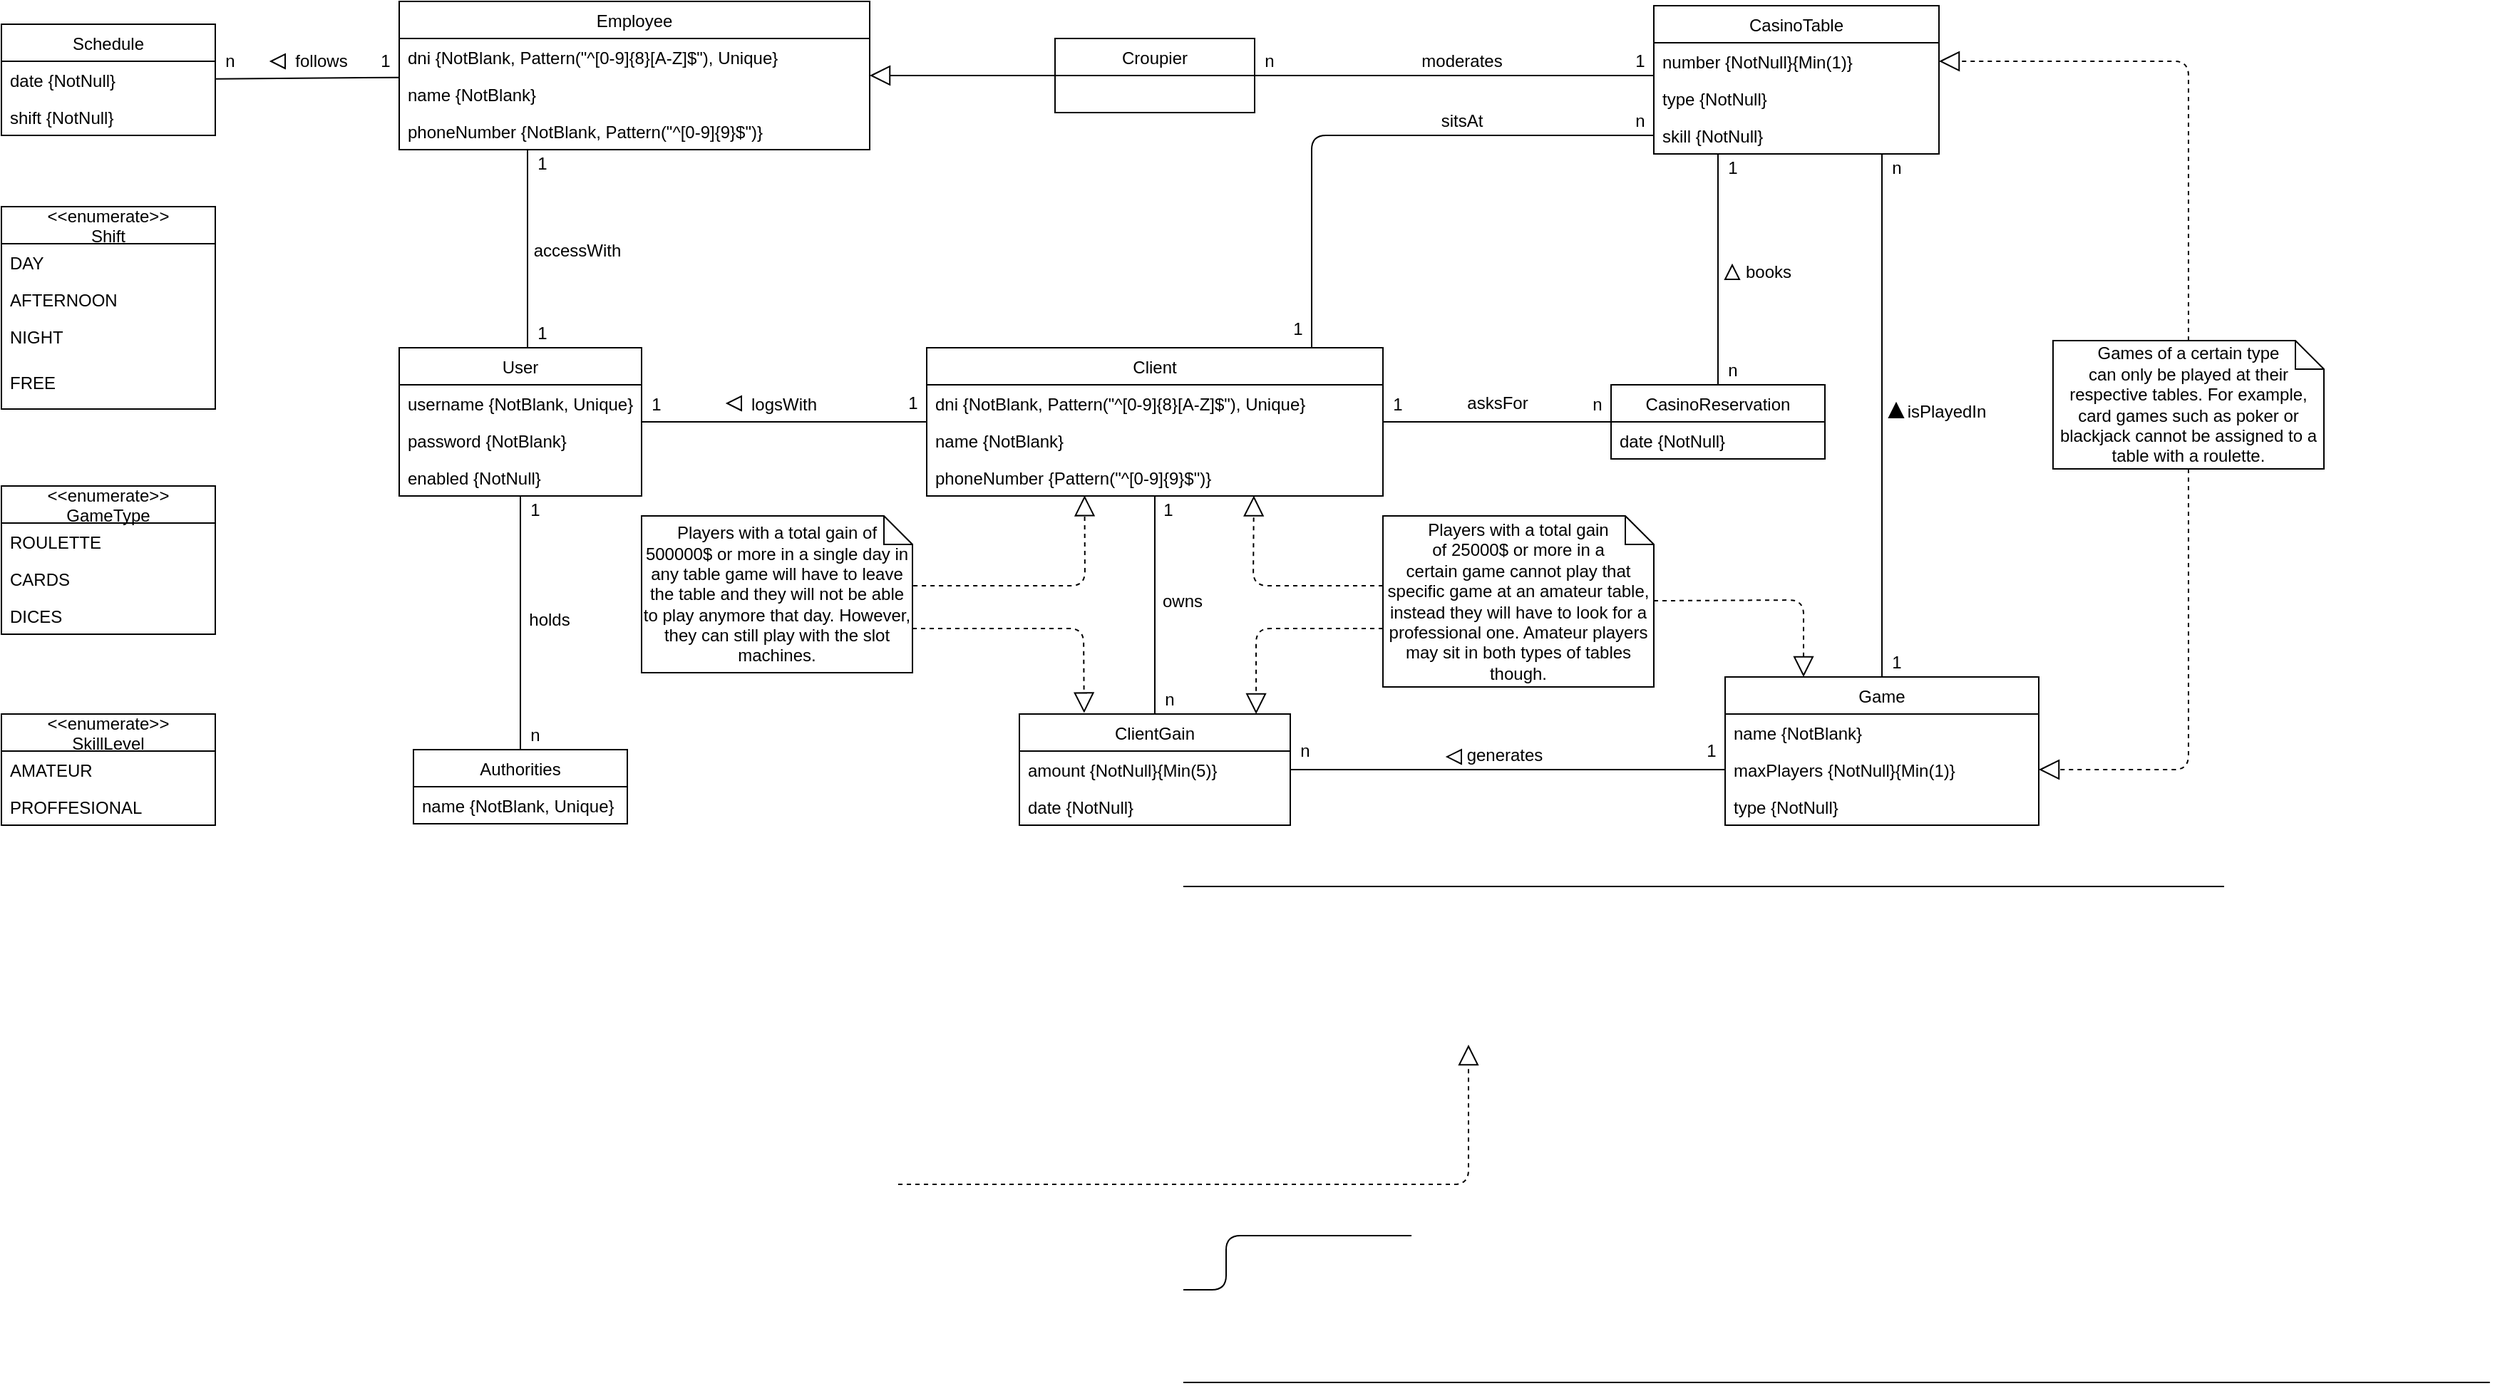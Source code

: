 <mxfile version="13.9.9" type="device" pages="2"><diagram id="haP7rT65bJ3RNNxYi6FX" name="V1-Casino"><mxGraphModel dx="1695" dy="1679" grid="1" gridSize="10" guides="1" tooltips="1" connect="1" arrows="0" fold="1" page="1" pageScale="1" pageWidth="827" pageHeight="1169" math="0" shadow="0"><root><mxCell id="0"/><mxCell id="1" parent="0"/><mxCell id="ttoo0O_EBMb4lFPhNfV6-1" value="Employee" style="swimlane;fontStyle=0;childLayout=stackLayout;horizontal=1;startSize=26;fillColor=none;horizontalStack=0;resizeParent=1;resizeParentMax=0;resizeLast=0;collapsible=1;marginBottom=0;" parent="1" vertex="1"><mxGeometry x="-160" y="-960" width="330" height="104" as="geometry"><mxRectangle x="-40" y="-960" width="90" height="26" as="alternateBounds"/></mxGeometry></mxCell><mxCell id="ttoo0O_EBMb4lFPhNfV6-3" value="dni {NotBlank, Pattern(&quot;^[0-9]{8}[A-Z]$&quot;), Unique}" style="text;strokeColor=none;fillColor=none;align=left;verticalAlign=top;spacingLeft=4;spacingRight=4;overflow=hidden;rotatable=0;points=[[0,0.5],[1,0.5]];portConstraint=eastwest;" parent="ttoo0O_EBMb4lFPhNfV6-1" vertex="1"><mxGeometry y="26" width="330" height="26" as="geometry"/></mxCell><mxCell id="ttoo0O_EBMb4lFPhNfV6-2" value="name {NotBlank}" style="text;strokeColor=none;fillColor=none;align=left;verticalAlign=top;spacingLeft=4;spacingRight=4;overflow=hidden;rotatable=0;points=[[0,0.5],[1,0.5]];portConstraint=eastwest;" parent="ttoo0O_EBMb4lFPhNfV6-1" vertex="1"><mxGeometry y="52" width="330" height="26" as="geometry"/></mxCell><mxCell id="ttoo0O_EBMb4lFPhNfV6-4" value="phoneNumber {NotBlank, Pattern(&quot;^[0-9]{9}$&quot;)}" style="text;strokeColor=none;fillColor=none;align=left;verticalAlign=top;spacingLeft=4;spacingRight=4;overflow=hidden;rotatable=0;points=[[0,0.5],[1,0.5]];portConstraint=eastwest;" parent="ttoo0O_EBMb4lFPhNfV6-1" vertex="1"><mxGeometry y="78" width="330" height="26" as="geometry"/></mxCell><mxCell id="ttoo0O_EBMb4lFPhNfV6-17" value="Croupier" style="swimlane;fontStyle=0;childLayout=stackLayout;horizontal=1;startSize=26;fillColor=none;horizontalStack=0;resizeParent=1;resizeParentMax=0;resizeLast=0;collapsible=1;marginBottom=0;" parent="1" vertex="1"><mxGeometry x="300" y="-934" width="140" height="52" as="geometry"/></mxCell><mxCell id="ttoo0O_EBMb4lFPhNfV6-30" value="Game" style="swimlane;fontStyle=0;childLayout=stackLayout;horizontal=1;startSize=26;horizontalStack=0;resizeParent=1;resizeParentMax=0;resizeLast=0;collapsible=1;marginBottom=0;" parent="1" vertex="1"><mxGeometry x="770" y="-486" width="220" height="104" as="geometry"/></mxCell><mxCell id="ttoo0O_EBMb4lFPhNfV6-31" value="name {NotBlank}" style="text;strokeColor=none;fillColor=none;align=left;verticalAlign=top;spacingLeft=4;spacingRight=4;overflow=hidden;rotatable=0;points=[[0,0.5],[1,0.5]];portConstraint=eastwest;" parent="ttoo0O_EBMb4lFPhNfV6-30" vertex="1"><mxGeometry y="26" width="220" height="26" as="geometry"/></mxCell><mxCell id="ttoo0O_EBMb4lFPhNfV6-33" value="maxPlayers {NotNull}{Min(1)}" style="text;strokeColor=none;fillColor=none;align=left;verticalAlign=top;spacingLeft=4;spacingRight=4;overflow=hidden;rotatable=0;points=[[0,0.5],[1,0.5]];portConstraint=eastwest;" parent="ttoo0O_EBMb4lFPhNfV6-30" vertex="1"><mxGeometry y="52" width="220" height="26" as="geometry"/></mxCell><mxCell id="U2jEPS7BG4JOYbLefs9r-18" value="type {NotNull}" style="text;strokeColor=none;fillColor=none;align=left;verticalAlign=top;spacingLeft=4;spacingRight=4;overflow=hidden;rotatable=0;points=[[0,0.5],[1,0.5]];portConstraint=eastwest;" parent="ttoo0O_EBMb4lFPhNfV6-30" vertex="1"><mxGeometry y="78" width="220" height="26" as="geometry"/></mxCell><mxCell id="ttoo0O_EBMb4lFPhNfV6-34" value="CasinoTable" style="swimlane;fontStyle=0;childLayout=stackLayout;horizontal=1;startSize=26;fillColor=none;horizontalStack=0;resizeParent=1;resizeParentMax=0;resizeLast=0;collapsible=1;marginBottom=0;" parent="1" vertex="1"><mxGeometry x="720" y="-957" width="200" height="104" as="geometry"/></mxCell><mxCell id="ttoo0O_EBMb4lFPhNfV6-35" value="number {NotNull}{Min(1)}" style="text;strokeColor=none;fillColor=none;align=left;verticalAlign=top;spacingLeft=4;spacingRight=4;overflow=hidden;rotatable=0;points=[[0,0.5],[1,0.5]];portConstraint=eastwest;" parent="ttoo0O_EBMb4lFPhNfV6-34" vertex="1"><mxGeometry y="26" width="200" height="26" as="geometry"/></mxCell><mxCell id="U2jEPS7BG4JOYbLefs9r-17" value="type {NotNull}" style="text;strokeColor=none;fillColor=none;align=left;verticalAlign=top;spacingLeft=4;spacingRight=4;overflow=hidden;rotatable=0;points=[[0,0.5],[1,0.5]];portConstraint=eastwest;" parent="ttoo0O_EBMb4lFPhNfV6-34" vertex="1"><mxGeometry y="52" width="200" height="26" as="geometry"/></mxCell><mxCell id="U2jEPS7BG4JOYbLefs9r-93" value="skill {NotNull}" style="text;strokeColor=none;fillColor=none;align=left;verticalAlign=top;spacingLeft=4;spacingRight=4;overflow=hidden;rotatable=0;points=[[0,0.5],[1,0.5]];portConstraint=eastwest;" parent="ttoo0O_EBMb4lFPhNfV6-34" vertex="1"><mxGeometry y="78" width="200" height="26" as="geometry"/></mxCell><mxCell id="ttoo0O_EBMb4lFPhNfV6-38" value="&lt;&lt;enumerate&gt;&gt;&#10;Shift" style="swimlane;fontStyle=0;childLayout=stackLayout;horizontal=1;startSize=26;fillColor=none;horizontalStack=0;resizeParent=1;resizeParentMax=0;resizeLast=0;collapsible=1;marginBottom=0;" parent="1" vertex="1"><mxGeometry x="-439" y="-816" width="150" height="142" as="geometry"/></mxCell><mxCell id="ttoo0O_EBMb4lFPhNfV6-39" value="DAY" style="text;strokeColor=none;fillColor=none;align=left;verticalAlign=top;spacingLeft=4;spacingRight=4;overflow=hidden;rotatable=0;points=[[0,0.5],[1,0.5]];portConstraint=eastwest;" parent="ttoo0O_EBMb4lFPhNfV6-38" vertex="1"><mxGeometry y="26" width="150" height="26" as="geometry"/></mxCell><mxCell id="ttoo0O_EBMb4lFPhNfV6-40" value="AFTERNOON" style="text;strokeColor=none;fillColor=none;align=left;verticalAlign=top;spacingLeft=4;spacingRight=4;overflow=hidden;rotatable=0;points=[[0,0.5],[1,0.5]];portConstraint=eastwest;" parent="ttoo0O_EBMb4lFPhNfV6-38" vertex="1"><mxGeometry y="52" width="150" height="26" as="geometry"/></mxCell><mxCell id="ttoo0O_EBMb4lFPhNfV6-41" value="NIGHT" style="text;strokeColor=none;fillColor=none;align=left;verticalAlign=top;spacingLeft=4;spacingRight=4;overflow=hidden;rotatable=0;points=[[0,0.5],[1,0.5]];portConstraint=eastwest;" parent="ttoo0O_EBMb4lFPhNfV6-38" vertex="1"><mxGeometry y="78" width="150" height="32" as="geometry"/></mxCell><mxCell id="BKhPPXuV4jdL5ElhV1Ix-18" value="FREE" style="text;strokeColor=none;fillColor=none;align=left;verticalAlign=top;spacingLeft=4;spacingRight=4;overflow=hidden;rotatable=0;points=[[0,0.5],[1,0.5]];portConstraint=eastwest;" parent="ttoo0O_EBMb4lFPhNfV6-38" vertex="1"><mxGeometry y="110" width="150" height="32" as="geometry"/></mxCell><mxCell id="U2jEPS7BG4JOYbLefs9r-11" value="&lt;&lt;enumerate&gt;&gt;&#10;GameType" style="swimlane;fontStyle=0;childLayout=stackLayout;horizontal=1;startSize=26;fillColor=none;horizontalStack=0;resizeParent=1;resizeParentMax=0;resizeLast=0;collapsible=1;marginBottom=0;" parent="1" vertex="1"><mxGeometry x="-439" y="-620" width="150" height="104" as="geometry"/></mxCell><mxCell id="U2jEPS7BG4JOYbLefs9r-12" value="ROULETTE" style="text;strokeColor=none;fillColor=none;align=left;verticalAlign=top;spacingLeft=4;spacingRight=4;overflow=hidden;rotatable=0;points=[[0,0.5],[1,0.5]];portConstraint=eastwest;" parent="U2jEPS7BG4JOYbLefs9r-11" vertex="1"><mxGeometry y="26" width="150" height="26" as="geometry"/></mxCell><mxCell id="U2jEPS7BG4JOYbLefs9r-13" value="CARDS" style="text;strokeColor=none;fillColor=none;align=left;verticalAlign=top;spacingLeft=4;spacingRight=4;overflow=hidden;rotatable=0;points=[[0,0.5],[1,0.5]];portConstraint=eastwest;" parent="U2jEPS7BG4JOYbLefs9r-11" vertex="1"><mxGeometry y="52" width="150" height="26" as="geometry"/></mxCell><mxCell id="U2jEPS7BG4JOYbLefs9r-14" value="DICES" style="text;strokeColor=none;fillColor=none;align=left;verticalAlign=top;spacingLeft=4;spacingRight=4;overflow=hidden;rotatable=0;points=[[0,0.5],[1,0.5]];portConstraint=eastwest;" parent="U2jEPS7BG4JOYbLefs9r-11" vertex="1"><mxGeometry y="78" width="150" height="26" as="geometry"/></mxCell><mxCell id="U2jEPS7BG4JOYbLefs9r-20" value="1" style="text;html=1;align=center;verticalAlign=middle;resizable=0;points=[];autosize=1;" parent="1" vertex="1"><mxGeometry x="765" y="-853" width="20" height="20" as="geometry"/></mxCell><mxCell id="U2jEPS7BG4JOYbLefs9r-21" value="n" style="text;html=1;align=center;verticalAlign=middle;resizable=0;points=[];autosize=1;" parent="1" vertex="1"><mxGeometry x="700" y="-886" width="20" height="20" as="geometry"/></mxCell><mxCell id="U2jEPS7BG4JOYbLefs9r-22" value="isPlayedIn" style="text;html=1;align=center;verticalAlign=middle;resizable=0;points=[];autosize=1;" parent="1" vertex="1"><mxGeometry x="890" y="-682" width="70" height="20" as="geometry"/></mxCell><mxCell id="U2jEPS7BG4JOYbLefs9r-25" value="1" style="text;html=1;align=center;verticalAlign=middle;resizable=0;points=[];autosize=1;" parent="1" vertex="1"><mxGeometry x="369" y="-613" width="20" height="20" as="geometry"/></mxCell><mxCell id="U2jEPS7BG4JOYbLefs9r-26" value="moderates" style="text;html=1;align=center;verticalAlign=middle;resizable=0;points=[];autosize=1;" parent="1" vertex="1"><mxGeometry x="550" y="-928" width="70" height="20" as="geometry"/></mxCell><mxCell id="U2jEPS7BG4JOYbLefs9r-53" value="" style="endArrow=none;html=1;entryX=1;entryY=0.001;entryDx=0;entryDy=0;entryPerimeter=0;exitX=0;exitY=0;exitDx=0;exitDy=0;exitPerimeter=0;" parent="1" source="I0wCT_-brJnPzr2VMKMi-29" edge="1"><mxGeometry width="50" height="50" relative="1" as="geometry"><mxPoint x="550" y="-94" as="sourcePoint"/><mxPoint x="390" y="-55.974" as="targetPoint"/><Array as="points"><mxPoint x="420" y="-94"/><mxPoint x="420" y="-56"/></Array></mxGeometry></mxCell><mxCell id="U2jEPS7BG4JOYbLefs9r-54" value="1" style="text;html=1;align=center;verticalAlign=middle;resizable=0;points=[];autosize=1;" parent="1" vertex="1"><mxGeometry x="750" y="-444" width="20" height="20" as="geometry"/></mxCell><mxCell id="U2jEPS7BG4JOYbLefs9r-55" value="n" style="text;html=1;align=center;verticalAlign=middle;resizable=0;points=[];autosize=1;" parent="1" vertex="1"><mxGeometry x="880" y="-853" width="20" height="20" as="geometry"/></mxCell><mxCell id="U2jEPS7BG4JOYbLefs9r-69" value="ClientGain" style="swimlane;fontStyle=0;childLayout=stackLayout;horizontal=1;startSize=26;fillColor=none;horizontalStack=0;resizeParent=1;resizeParentMax=0;resizeLast=0;collapsible=1;marginBottom=0;" parent="1" vertex="1"><mxGeometry x="275" y="-460" width="190" height="78" as="geometry"/></mxCell><mxCell id="U2jEPS7BG4JOYbLefs9r-70" value="amount {NotNull}{Min(5)}" style="text;strokeColor=none;fillColor=none;align=left;verticalAlign=top;spacingLeft=4;spacingRight=4;overflow=hidden;rotatable=0;points=[[0,0.5],[1,0.5]];portConstraint=eastwest;" parent="U2jEPS7BG4JOYbLefs9r-69" vertex="1"><mxGeometry y="26" width="190" height="26" as="geometry"/></mxCell><mxCell id="U2jEPS7BG4JOYbLefs9r-89" value="date {NotNull}" style="text;strokeColor=none;fillColor=none;align=left;verticalAlign=top;spacingLeft=4;spacingRight=4;overflow=hidden;rotatable=0;points=[[0,0.5],[1,0.5]];portConstraint=eastwest;" parent="U2jEPS7BG4JOYbLefs9r-69" vertex="1"><mxGeometry y="52" width="190" height="26" as="geometry"/></mxCell><mxCell id="U2jEPS7BG4JOYbLefs9r-73" value="Client" style="swimlane;fontStyle=0;childLayout=stackLayout;horizontal=1;startSize=26;fillColor=none;horizontalStack=0;resizeParent=1;resizeParentMax=0;resizeLast=0;collapsible=1;marginBottom=0;" parent="1" vertex="1"><mxGeometry x="210" y="-717" width="320" height="104" as="geometry"/></mxCell><mxCell id="U2jEPS7BG4JOYbLefs9r-75" value="dni {NotBlank, Pattern(&quot;^[0-9]{8}[A-Z]$&quot;), Unique}" style="text;strokeColor=none;fillColor=none;align=left;verticalAlign=top;spacingLeft=4;spacingRight=4;overflow=hidden;rotatable=0;points=[[0,0.5],[1,0.5]];portConstraint=eastwest;" parent="U2jEPS7BG4JOYbLefs9r-73" vertex="1"><mxGeometry y="26" width="320" height="26" as="geometry"/></mxCell><mxCell id="U2jEPS7BG4JOYbLefs9r-74" value="name {NotBlank}" style="text;strokeColor=none;fillColor=none;align=left;verticalAlign=top;spacingLeft=4;spacingRight=4;overflow=hidden;rotatable=0;points=[[0,0.5],[1,0.5]];portConstraint=eastwest;" parent="U2jEPS7BG4JOYbLefs9r-73" vertex="1"><mxGeometry y="52" width="320" height="26" as="geometry"/></mxCell><mxCell id="U2jEPS7BG4JOYbLefs9r-76" value="phoneNumber {Pattern(&quot;^[0-9]{9}$&quot;)}" style="text;strokeColor=none;fillColor=none;align=left;verticalAlign=top;spacingLeft=4;spacingRight=4;overflow=hidden;rotatable=0;points=[[0,0.5],[1,0.5]];portConstraint=eastwest;" parent="U2jEPS7BG4JOYbLefs9r-73" vertex="1"><mxGeometry y="78" width="320" height="26" as="geometry"/></mxCell><mxCell id="U2jEPS7BG4JOYbLefs9r-80" value="n" style="text;html=1;align=center;verticalAlign=middle;resizable=0;points=[];autosize=1;" parent="1" vertex="1"><mxGeometry x="670" y="-687" width="20" height="20" as="geometry"/></mxCell><mxCell id="U2jEPS7BG4JOYbLefs9r-83" value="n" style="text;html=1;align=center;verticalAlign=middle;resizable=0;points=[];autosize=1;" parent="1" vertex="1"><mxGeometry x="465" y="-444" width="20" height="20" as="geometry"/></mxCell><mxCell id="U2jEPS7BG4JOYbLefs9r-84" value="1" style="text;html=1;align=center;verticalAlign=middle;resizable=0;points=[];autosize=1;" parent="1" vertex="1"><mxGeometry x="460" y="-740" width="20" height="20" as="geometry"/></mxCell><mxCell id="U2jEPS7BG4JOYbLefs9r-86" value="n" style="text;html=1;align=center;verticalAlign=middle;resizable=0;points=[];autosize=1;" parent="1" vertex="1"><mxGeometry x="370" y="-480" width="20" height="20" as="geometry"/></mxCell><mxCell id="U2jEPS7BG4JOYbLefs9r-87" value="1" style="text;html=1;align=center;verticalAlign=middle;resizable=0;points=[];autosize=1;" parent="1" vertex="1"><mxGeometry x="700" y="-928" width="20" height="20" as="geometry"/></mxCell><mxCell id="U2jEPS7BG4JOYbLefs9r-88" value="owns" style="text;html=1;align=center;verticalAlign=middle;resizable=0;points=[];autosize=1;" parent="1" vertex="1"><mxGeometry x="369" y="-549" width="40" height="20" as="geometry"/></mxCell><mxCell id="U2jEPS7BG4JOYbLefs9r-90" value="sitsAt" style="text;html=1;align=center;verticalAlign=middle;resizable=0;points=[];autosize=1;" parent="1" vertex="1"><mxGeometry x="565" y="-886" width="40" height="20" as="geometry"/></mxCell><mxCell id="U2jEPS7BG4JOYbLefs9r-92" value="generates" style="text;html=1;align=center;verticalAlign=middle;resizable=0;points=[];autosize=1;" parent="1" vertex="1"><mxGeometry x="580" y="-441" width="70" height="20" as="geometry"/></mxCell><mxCell id="U2jEPS7BG4JOYbLefs9r-94" value="&lt;&lt;enumerate&gt;&gt;&#10;SkillLevel" style="swimlane;fontStyle=0;childLayout=stackLayout;horizontal=1;startSize=26;fillColor=none;horizontalStack=0;resizeParent=1;resizeParentMax=0;resizeLast=0;collapsible=1;marginBottom=0;" parent="1" vertex="1"><mxGeometry x="-439" y="-460" width="150" height="78" as="geometry"/></mxCell><mxCell id="U2jEPS7BG4JOYbLefs9r-95" value="AMATEUR" style="text;strokeColor=none;fillColor=none;align=left;verticalAlign=top;spacingLeft=4;spacingRight=4;overflow=hidden;rotatable=0;points=[[0,0.5],[1,0.5]];portConstraint=eastwest;" parent="U2jEPS7BG4JOYbLefs9r-94" vertex="1"><mxGeometry y="26" width="150" height="26" as="geometry"/></mxCell><mxCell id="U2jEPS7BG4JOYbLefs9r-96" value="PROFFESIONAL" style="text;strokeColor=none;fillColor=none;align=left;verticalAlign=top;spacingLeft=4;spacingRight=4;overflow=hidden;rotatable=0;points=[[0,0.5],[1,0.5]];portConstraint=eastwest;" parent="U2jEPS7BG4JOYbLefs9r-94" vertex="1"><mxGeometry y="52" width="150" height="26" as="geometry"/></mxCell><mxCell id="I0wCT_-brJnPzr2VMKMi-24" value="" style="triangle;whiteSpace=wrap;html=1;direction=north;fillColor=#000000;" parent="1" vertex="1"><mxGeometry x="885" y="-678" width="10" height="10" as="geometry"/></mxCell><mxCell id="I0wCT_-brJnPzr2VMKMi-25" value="" style="triangle;whiteSpace=wrap;html=1;direction=west;" parent="1" vertex="1"><mxGeometry x="70" y="-683" width="10" height="10" as="geometry"/></mxCell><mxCell id="I0wCT_-brJnPzr2VMKMi-61" value="CasinoReservation" style="swimlane;fontStyle=0;childLayout=stackLayout;horizontal=1;startSize=26;fillColor=none;horizontalStack=0;resizeParent=1;resizeParentMax=0;resizeLast=0;collapsible=1;marginBottom=0;" parent="1" vertex="1"><mxGeometry x="690" y="-691" width="150" height="52" as="geometry"/></mxCell><mxCell id="I0wCT_-brJnPzr2VMKMi-62" value="date {NotNull}" style="text;strokeColor=none;fillColor=none;align=left;verticalAlign=top;spacingLeft=4;spacingRight=4;overflow=hidden;rotatable=0;points=[[0,0.5],[1,0.5]];portConstraint=eastwest;" parent="I0wCT_-brJnPzr2VMKMi-61" vertex="1"><mxGeometry y="26" width="150" height="26" as="geometry"/></mxCell><mxCell id="I0wCT_-brJnPzr2VMKMi-70" value="asksFor" style="text;html=1;align=center;verticalAlign=middle;resizable=0;points=[];autosize=1;" parent="1" vertex="1"><mxGeometry x="580" y="-688" width="60" height="20" as="geometry"/></mxCell><mxCell id="I0wCT_-brJnPzr2VMKMi-71" value="" style="triangle;whiteSpace=wrap;html=1;direction=north;" parent="1" vertex="1"><mxGeometry x="770" y="-775" width="10" height="10" as="geometry"/></mxCell><mxCell id="I0wCT_-brJnPzr2VMKMi-72" value="n" style="text;html=1;align=center;verticalAlign=middle;resizable=0;points=[];autosize=1;" parent="1" vertex="1"><mxGeometry x="765" y="-711" width="20" height="20" as="geometry"/></mxCell><mxCell id="I0wCT_-brJnPzr2VMKMi-73" value="1" style="text;html=1;align=center;verticalAlign=middle;resizable=0;points=[];autosize=1;" parent="1" vertex="1"><mxGeometry x="530" y="-687" width="20" height="20" as="geometry"/></mxCell><mxCell id="I0wCT_-brJnPzr2VMKMi-74" value="1" style="text;html=1;align=center;verticalAlign=middle;resizable=0;points=[];autosize=1;" parent="1" vertex="1"><mxGeometry x="880" y="-506" width="20" height="20" as="geometry"/></mxCell><mxCell id="I0wCT_-brJnPzr2VMKMi-75" value="n" style="text;html=1;align=center;verticalAlign=middle;resizable=0;points=[];autosize=1;" parent="1" vertex="1"><mxGeometry x="440" y="-928" width="20" height="20" as="geometry"/></mxCell><mxCell id="I0wCT_-brJnPzr2VMKMi-82" value="" style="triangle;whiteSpace=wrap;html=1;direction=west;" parent="1" vertex="1"><mxGeometry x="575" y="-435" width="10" height="10" as="geometry"/></mxCell><mxCell id="IR5y26zak9uuA3qbdfPI-5" value="Players with a total gain&lt;br&gt;of 25000$ or more in a&lt;br&gt;certain game cannot play that specific game at an amateur table, instead they will have to look for a professional one. Amateur players may sit in both types of tables though." style="shape=note;size=20;whiteSpace=wrap;html=1;" parent="1" vertex="1"><mxGeometry x="530" y="-599" width="190" height="120" as="geometry"/></mxCell><mxCell id="IR5y26zak9uuA3qbdfPI-8" value="Games of a certain type&lt;br&gt;can only be played at their respective tables. For example, card games such as poker or blackjack cannot be assigned to a table with a roulette." style="shape=note;size=20;whiteSpace=wrap;html=1;" parent="1" vertex="1"><mxGeometry x="1000" y="-722" width="190" height="90" as="geometry"/></mxCell><mxCell id="IR5y26zak9uuA3qbdfPI-11" value="Players with a total gain of 500000$ or more in a single day in any table game will have to leave the table and they will not be able to play anymore that day. However, they can still play with the slot machines." style="shape=note;size=20;whiteSpace=wrap;html=1;" parent="1" vertex="1"><mxGeometry x="10" y="-599" width="190" height="110" as="geometry"/></mxCell><mxCell id="FkCZNx9Mtb2EnbAOZt4H-5" value="" style="endArrow=block;dashed=1;endFill=0;endSize=12;html=1;exitX=1;exitY=0.833;exitDx=0;exitDy=0;exitPerimeter=0;" parent="1" source="IR5y26zak9uuA3qbdfPI-9" edge="1"><mxGeometry width="160" relative="1" as="geometry"><mxPoint x="190" y="-130" as="sourcePoint"/><mxPoint x="590" y="-228" as="targetPoint"/><Array as="points"><mxPoint x="590" y="-130"/></Array></mxGeometry></mxCell><mxCell id="FkCZNx9Mtb2EnbAOZt4H-15" value="" style="endArrow=none;html=1;exitX=1;exitY=0.5;exitDx=0;exitDy=0;" parent="1" target="I0wCT_-brJnPzr2VMKMi-54" edge="1"><mxGeometry width="50" height="50" relative="1" as="geometry"><mxPoint x="390" y="-339" as="sourcePoint"/><mxPoint x="1120" y="-339" as="targetPoint"/><Array as="points"><mxPoint x="1120" y="-339"/></Array></mxGeometry></mxCell><mxCell id="FkCZNx9Mtb2EnbAOZt4H-16" value="" style="endArrow=none;html=1;exitX=1;exitY=0.5;exitDx=0;exitDy=0;" parent="1" target="BKhPPXuV4jdL5ElhV1Ix-2" edge="1"><mxGeometry width="50" height="50" relative="1" as="geometry"><mxPoint x="390" y="9" as="sourcePoint"/><mxPoint x="1160.69" y="9" as="targetPoint"/><Array as="points"><mxPoint x="1311" y="9"/></Array></mxGeometry></mxCell><mxCell id="iDhY7FzTrhBNtjztaiVu-1" value="Schedule" style="swimlane;fontStyle=0;childLayout=stackLayout;horizontal=1;startSize=26;fillColor=none;horizontalStack=0;resizeParent=1;resizeParentMax=0;resizeLast=0;collapsible=1;marginBottom=0;" parent="1" vertex="1"><mxGeometry x="-439" y="-944" width="150" height="78" as="geometry"/></mxCell><mxCell id="iDhY7FzTrhBNtjztaiVu-2" value="date {NotNull}" style="text;strokeColor=none;fillColor=none;align=left;verticalAlign=top;spacingLeft=4;spacingRight=4;overflow=hidden;rotatable=0;points=[[0,0.5],[1,0.5]];portConstraint=eastwest;" parent="iDhY7FzTrhBNtjztaiVu-1" vertex="1"><mxGeometry y="26" width="150" height="26" as="geometry"/></mxCell><mxCell id="iDhY7FzTrhBNtjztaiVu-3" value="shift {NotNull}" style="text;strokeColor=none;fillColor=none;align=left;verticalAlign=top;spacingLeft=4;spacingRight=4;overflow=hidden;rotatable=0;points=[[0,0.5],[1,0.5]];portConstraint=eastwest;" parent="iDhY7FzTrhBNtjztaiVu-1" vertex="1"><mxGeometry y="52" width="150" height="26" as="geometry"/></mxCell><mxCell id="iDhY7FzTrhBNtjztaiVu-6" value="1" style="text;html=1;align=center;verticalAlign=middle;resizable=0;points=[];autosize=1;" parent="1" vertex="1"><mxGeometry x="-180" y="-928" width="20" height="20" as="geometry"/></mxCell><mxCell id="iDhY7FzTrhBNtjztaiVu-7" value="n" style="text;html=1;align=center;verticalAlign=middle;resizable=0;points=[];autosize=1;" parent="1" vertex="1"><mxGeometry x="-289" y="-928" width="20" height="20" as="geometry"/></mxCell><mxCell id="iDhY7FzTrhBNtjztaiVu-8" value="" style="triangle;whiteSpace=wrap;html=1;direction=west;" parent="1" vertex="1"><mxGeometry x="-250" y="-923" width="10" height="10" as="geometry"/></mxCell><mxCell id="iDhY7FzTrhBNtjztaiVu-9" value="follows" style="text;html=1;align=center;verticalAlign=middle;resizable=0;points=[];autosize=1;" parent="1" vertex="1"><mxGeometry x="-240" y="-928" width="50" height="20" as="geometry"/></mxCell><mxCell id="wuUjqvACv35xNJceqBEp-1" value="Authorities" style="swimlane;fontStyle=0;childLayout=stackLayout;horizontal=1;startSize=26;fillColor=none;horizontalStack=0;resizeParent=1;resizeParentMax=0;resizeLast=0;collapsible=1;marginBottom=0;" vertex="1" parent="1"><mxGeometry x="-150" y="-435" width="150" height="52" as="geometry"/></mxCell><mxCell id="wuUjqvACv35xNJceqBEp-2" value="name {NotBlank, Unique}" style="text;strokeColor=none;fillColor=none;align=left;verticalAlign=top;spacingLeft=4;spacingRight=4;overflow=hidden;rotatable=0;points=[[0,0.5],[1,0.5]];portConstraint=eastwest;" vertex="1" parent="wuUjqvACv35xNJceqBEp-1"><mxGeometry y="26" width="150" height="26" as="geometry"/></mxCell><mxCell id="wuUjqvACv35xNJceqBEp-11" value="User" style="swimlane;fontStyle=0;childLayout=stackLayout;horizontal=1;startSize=26;fillColor=none;horizontalStack=0;resizeParent=1;resizeParentMax=0;resizeLast=0;collapsible=1;marginBottom=0;" vertex="1" parent="1"><mxGeometry x="-160" y="-717" width="170" height="104" as="geometry"/></mxCell><mxCell id="wuUjqvACv35xNJceqBEp-12" value="username {NotBlank, Unique}" style="text;strokeColor=none;fillColor=none;align=left;verticalAlign=top;spacingLeft=4;spacingRight=4;overflow=hidden;rotatable=0;points=[[0,0.5],[1,0.5]];portConstraint=eastwest;" vertex="1" parent="wuUjqvACv35xNJceqBEp-11"><mxGeometry y="26" width="170" height="26" as="geometry"/></mxCell><mxCell id="wuUjqvACv35xNJceqBEp-13" value="password {NotBlank}" style="text;strokeColor=none;fillColor=none;align=left;verticalAlign=top;spacingLeft=4;spacingRight=4;overflow=hidden;rotatable=0;points=[[0,0.5],[1,0.5]];portConstraint=eastwest;" vertex="1" parent="wuUjqvACv35xNJceqBEp-11"><mxGeometry y="52" width="170" height="26" as="geometry"/></mxCell><mxCell id="wuUjqvACv35xNJceqBEp-14" value="enabled {NotNull}" style="text;strokeColor=none;fillColor=none;align=left;verticalAlign=top;spacingLeft=4;spacingRight=4;overflow=hidden;rotatable=0;points=[[0,0.5],[1,0.5]];portConstraint=eastwest;" vertex="1" parent="wuUjqvACv35xNJceqBEp-11"><mxGeometry y="78" width="170" height="26" as="geometry"/></mxCell><mxCell id="CLGpBFzKk-P2aF23R5-1-1" value="" style="endArrow=none;html=1;" edge="1" parent="1" source="U2jEPS7BG4JOYbLefs9r-69" target="U2jEPS7BG4JOYbLefs9r-73"><mxGeometry width="50" height="50" relative="1" as="geometry"><mxPoint x="480" y="-380" as="sourcePoint"/><mxPoint x="530" y="-430" as="targetPoint"/></mxGeometry></mxCell><mxCell id="CLGpBFzKk-P2aF23R5-1-2" value="" style="endArrow=none;html=1;" edge="1" parent="1" source="ttoo0O_EBMb4lFPhNfV6-30"><mxGeometry width="50" height="50" relative="1" as="geometry"><mxPoint x="600" y="-534" as="sourcePoint"/><mxPoint x="880" y="-853" as="targetPoint"/></mxGeometry></mxCell><mxCell id="CLGpBFzKk-P2aF23R5-1-3" value="" style="endArrow=none;html=1;entryX=0;entryY=0.5;entryDx=0;entryDy=0;" edge="1" parent="1" source="U2jEPS7BG4JOYbLefs9r-69" target="ttoo0O_EBMb4lFPhNfV6-33"><mxGeometry width="50" height="50" relative="1" as="geometry"><mxPoint x="500" y="-360" as="sourcePoint"/><mxPoint x="550" y="-410" as="targetPoint"/></mxGeometry></mxCell><mxCell id="CLGpBFzKk-P2aF23R5-1-4" value="" style="endArrow=none;html=1;" edge="1" parent="1" source="I0wCT_-brJnPzr2VMKMi-61"><mxGeometry width="50" height="50" relative="1" as="geometry"><mxPoint x="590" y="-534" as="sourcePoint"/><mxPoint x="765" y="-853" as="targetPoint"/></mxGeometry></mxCell><mxCell id="CLGpBFzKk-P2aF23R5-1-5" value="" style="endArrow=none;html=1;" edge="1" parent="1" source="I0wCT_-brJnPzr2VMKMi-61" target="U2jEPS7BG4JOYbLefs9r-73"><mxGeometry width="50" height="50" relative="1" as="geometry"><mxPoint x="520" y="-340" as="sourcePoint"/><mxPoint x="570" y="-390" as="targetPoint"/></mxGeometry></mxCell><mxCell id="CLGpBFzKk-P2aF23R5-1-6" value="" style="endArrow=none;html=1;" edge="1" parent="1"><mxGeometry width="50" height="50" relative="1" as="geometry"><mxPoint x="-70" y="-717" as="sourcePoint"/><mxPoint x="-70" y="-856" as="targetPoint"/></mxGeometry></mxCell><mxCell id="CLGpBFzKk-P2aF23R5-1-7" value="" style="endArrow=none;html=1;" edge="1" parent="1" source="wuUjqvACv35xNJceqBEp-11" target="U2jEPS7BG4JOYbLefs9r-73"><mxGeometry width="50" height="50" relative="1" as="geometry"><mxPoint x="540" y="-320" as="sourcePoint"/><mxPoint x="590" y="-370" as="targetPoint"/></mxGeometry></mxCell><mxCell id="CLGpBFzKk-P2aF23R5-1-8" value="" style="endArrow=none;html=1;exitX=1;exitY=0.5;exitDx=0;exitDy=0;" edge="1" parent="1" source="ttoo0O_EBMb4lFPhNfV6-17"><mxGeometry width="50" height="50" relative="1" as="geometry"><mxPoint x="450" y="-910" as="sourcePoint"/><mxPoint x="720" y="-908" as="targetPoint"/></mxGeometry></mxCell><mxCell id="CLGpBFzKk-P2aF23R5-1-9" value="" style="endArrow=none;html=1;entryX=0;entryY=0.5;entryDx=0;entryDy=0;" edge="1" parent="1" target="U2jEPS7BG4JOYbLefs9r-93"><mxGeometry width="50" height="50" relative="1" as="geometry"><mxPoint x="480" y="-717" as="sourcePoint"/><mxPoint x="610" y="-350" as="targetPoint"/><Array as="points"><mxPoint x="480" y="-866"/></Array></mxGeometry></mxCell><mxCell id="CLGpBFzKk-P2aF23R5-1-10" value="" style="endArrow=none;html=1;" edge="1" parent="1" source="iDhY7FzTrhBNtjztaiVu-1" target="ttoo0O_EBMb4lFPhNfV6-1"><mxGeometry width="50" height="50" relative="1" as="geometry"><mxPoint x="-200" y="-668" as="sourcePoint"/><mxPoint x="-150" y="-718" as="targetPoint"/></mxGeometry></mxCell><mxCell id="CLGpBFzKk-P2aF23R5-1-11" value="" style="endArrow=none;html=1;" edge="1" parent="1" source="wuUjqvACv35xNJceqBEp-1" target="wuUjqvACv35xNJceqBEp-11"><mxGeometry width="50" height="50" relative="1" as="geometry"><mxPoint x="580" y="-280" as="sourcePoint"/><mxPoint x="630" y="-330" as="targetPoint"/></mxGeometry></mxCell><mxCell id="CLGpBFzKk-P2aF23R5-1-12" value="" style="endArrow=block;endFill=0;endSize=12;html=1;" edge="1" parent="1" source="ttoo0O_EBMb4lFPhNfV6-17" target="ttoo0O_EBMb4lFPhNfV6-1"><mxGeometry width="160" relative="1" as="geometry"><mxPoint x="190" y="-830" as="sourcePoint"/><mxPoint x="350" y="-830" as="targetPoint"/></mxGeometry></mxCell><mxCell id="CLGpBFzKk-P2aF23R5-1-13" value="" style="endArrow=block;dashed=1;endFill=0;endSize=12;html=1;entryX=0.239;entryY=-0.009;entryDx=0;entryDy=0;entryPerimeter=0;exitX=1;exitY=0.718;exitDx=0;exitDy=0;exitPerimeter=0;" edge="1" parent="1" source="IR5y26zak9uuA3qbdfPI-11" target="U2jEPS7BG4JOYbLefs9r-69"><mxGeometry width="160" relative="1" as="geometry"><mxPoint x="200" y="-513" as="sourcePoint"/><mxPoint x="1040" y="-270" as="targetPoint"/><Array as="points"><mxPoint x="320" y="-520"/></Array></mxGeometry></mxCell><mxCell id="CLGpBFzKk-P2aF23R5-1-14" value="" style="endArrow=block;dashed=1;endFill=0;endSize=12;html=1;entryX=0.346;entryY=0.987;entryDx=0;entryDy=0;entryPerimeter=0;exitX=1.003;exitY=0.445;exitDx=0;exitDy=0;exitPerimeter=0;" edge="1" parent="1" source="IR5y26zak9uuA3qbdfPI-11" target="U2jEPS7BG4JOYbLefs9r-76"><mxGeometry width="160" relative="1" as="geometry"><mxPoint x="200" y="-540" as="sourcePoint"/><mxPoint x="1150" y="-370" as="targetPoint"/><Array as="points"><mxPoint x="321" y="-550"/></Array></mxGeometry></mxCell><mxCell id="CLGpBFzKk-P2aF23R5-1-15" value="" style="endArrow=block;dashed=1;endFill=0;endSize=12;html=1;entryX=1;entryY=0.5;entryDx=0;entryDy=0;" edge="1" parent="1" source="IR5y26zak9uuA3qbdfPI-8" target="ttoo0O_EBMb4lFPhNfV6-33"><mxGeometry width="160" relative="1" as="geometry"><mxPoint x="650" y="-120" as="sourcePoint"/><mxPoint x="810" y="-120" as="targetPoint"/><Array as="points"><mxPoint x="1095" y="-421"/></Array></mxGeometry></mxCell><mxCell id="CLGpBFzKk-P2aF23R5-1-16" value="" style="endArrow=block;dashed=1;endFill=0;endSize=12;html=1;entryX=1;entryY=0.5;entryDx=0;entryDy=0;" edge="1" parent="1" source="IR5y26zak9uuA3qbdfPI-8" target="ttoo0O_EBMb4lFPhNfV6-35"><mxGeometry width="160" relative="1" as="geometry"><mxPoint x="850" y="-703" as="sourcePoint"/><mxPoint x="1010" y="-703" as="targetPoint"/><Array as="points"><mxPoint x="1095" y="-918"/></Array></mxGeometry></mxCell><mxCell id="CLGpBFzKk-P2aF23R5-1-17" value="" style="endArrow=block;dashed=1;endFill=0;endSize=12;html=1;entryX=0.717;entryY=0.991;entryDx=0;entryDy=0;entryPerimeter=0;exitX=0;exitY=0.408;exitDx=0;exitDy=0;exitPerimeter=0;" edge="1" parent="1" source="IR5y26zak9uuA3qbdfPI-5" target="U2jEPS7BG4JOYbLefs9r-76"><mxGeometry width="160" relative="1" as="geometry"><mxPoint x="490" y="-550" as="sourcePoint"/><mxPoint x="730" y="-70" as="targetPoint"/><Array as="points"><mxPoint x="439" y="-550"/></Array></mxGeometry></mxCell><mxCell id="CLGpBFzKk-P2aF23R5-1-18" value="" style="endArrow=block;dashed=1;endFill=0;endSize=12;html=1;entryX=0.25;entryY=0;entryDx=0;entryDy=0;" edge="1" parent="1" source="IR5y26zak9uuA3qbdfPI-5" target="ttoo0O_EBMb4lFPhNfV6-30"><mxGeometry width="160" relative="1" as="geometry"><mxPoint x="570" y="-150" as="sourcePoint"/><mxPoint x="730" y="-150" as="targetPoint"/><Array as="points"><mxPoint x="825" y="-540"/></Array></mxGeometry></mxCell><mxCell id="CLGpBFzKk-P2aF23R5-1-19" value="" style="endArrow=block;dashed=1;endFill=0;endSize=12;html=1;entryX=0.874;entryY=0;entryDx=0;entryDy=0;entryPerimeter=0;exitX=0;exitY=0.658;exitDx=0;exitDy=0;exitPerimeter=0;" edge="1" parent="1" source="IR5y26zak9uuA3qbdfPI-5" target="U2jEPS7BG4JOYbLefs9r-69"><mxGeometry width="160" relative="1" as="geometry"><mxPoint x="490" y="-520" as="sourcePoint"/><mxPoint x="1030" y="-170" as="targetPoint"/><Array as="points"><mxPoint x="441" y="-520"/></Array></mxGeometry></mxCell><mxCell id="PMHsl3BIYdL3MdO4Fr4h-1" value="books" style="text;html=1;align=center;verticalAlign=middle;resizable=0;points=[];autosize=1;" vertex="1" parent="1"><mxGeometry x="775" y="-780" width="50" height="20" as="geometry"/></mxCell><mxCell id="PMHsl3BIYdL3MdO4Fr4h-2" value="1" style="text;html=1;align=center;verticalAlign=middle;resizable=0;points=[];autosize=1;" vertex="1" parent="1"><mxGeometry x="190" y="-688" width="20" height="20" as="geometry"/></mxCell><mxCell id="PMHsl3BIYdL3MdO4Fr4h-4" value="1" style="text;html=1;align=center;verticalAlign=middle;resizable=0;points=[];autosize=1;" vertex="1" parent="1"><mxGeometry x="10" y="-687" width="20" height="20" as="geometry"/></mxCell><mxCell id="PMHsl3BIYdL3MdO4Fr4h-5" value="1" style="text;html=1;align=center;verticalAlign=middle;resizable=0;points=[];autosize=1;" vertex="1" parent="1"><mxGeometry x="-70" y="-856" width="20" height="20" as="geometry"/></mxCell><mxCell id="PMHsl3BIYdL3MdO4Fr4h-6" value="1" style="text;html=1;align=center;verticalAlign=middle;resizable=0;points=[];autosize=1;" vertex="1" parent="1"><mxGeometry x="-70" y="-737" width="20" height="20" as="geometry"/></mxCell><mxCell id="PMHsl3BIYdL3MdO4Fr4h-7" value="1" style="text;html=1;align=center;verticalAlign=middle;resizable=0;points=[];autosize=1;" vertex="1" parent="1"><mxGeometry x="-75" y="-613" width="20" height="20" as="geometry"/></mxCell><mxCell id="PMHsl3BIYdL3MdO4Fr4h-8" value="n" style="text;html=1;align=center;verticalAlign=middle;resizable=0;points=[];autosize=1;" vertex="1" parent="1"><mxGeometry x="-75" y="-455" width="20" height="20" as="geometry"/></mxCell><mxCell id="PMHsl3BIYdL3MdO4Fr4h-9" value="accessWith" style="text;html=1;strokeColor=none;fillColor=none;align=center;verticalAlign=middle;whiteSpace=wrap;rounded=0;" vertex="1" parent="1"><mxGeometry x="-55" y="-795" width="40" height="20" as="geometry"/></mxCell><mxCell id="PMHsl3BIYdL3MdO4Fr4h-10" value="logsWith" style="text;html=1;strokeColor=none;fillColor=none;align=center;verticalAlign=middle;whiteSpace=wrap;rounded=0;" vertex="1" parent="1"><mxGeometry x="90" y="-687" width="40" height="20" as="geometry"/></mxCell><mxCell id="PMHsl3BIYdL3MdO4Fr4h-11" value="holds" style="text;html=1;align=center;verticalAlign=middle;resizable=0;points=[];autosize=1;" vertex="1" parent="1"><mxGeometry x="-75" y="-536" width="40" height="20" as="geometry"/></mxCell></root></mxGraphModel></diagram><diagram id="eVfOeLqbK0XF0GPJ29hP" name="V2-Restaurante,Slots,Shows"><mxGraphModel dx="2563" dy="2189" grid="1" gridSize="10" guides="1" tooltips="1" connect="1" arrows="1" fold="1" page="1" pageScale="1" pageWidth="827" pageHeight="1169" math="0" shadow="0"><root><mxCell id="Y8TTn0vMjqW9Ef7KqWtV-0"/><mxCell id="Y8TTn0vMjqW9Ef7KqWtV-1" parent="Y8TTn0vMjqW9Ef7KqWtV-0"/><mxCell id="Y8TTn0vMjqW9Ef7KqWtV-2" value="Cook" style="swimlane;fontStyle=0;childLayout=stackLayout;horizontal=1;startSize=26;fillColor=none;horizontalStack=0;resizeParent=1;resizeParentMax=0;resizeLast=0;collapsible=1;marginBottom=0;" vertex="1" parent="Y8TTn0vMjqW9Ef7KqWtV-1"><mxGeometry x="-40" y="-280" width="140" height="52" as="geometry"/></mxCell><mxCell id="Y8TTn0vMjqW9Ef7KqWtV-4" value="Artist" style="swimlane;fontStyle=0;childLayout=stackLayout;horizontal=1;startSize=26;fillColor=none;horizontalStack=0;resizeParent=1;resizeParentMax=0;resizeLast=0;collapsible=1;marginBottom=0;" vertex="1" parent="Y8TTn0vMjqW9Ef7KqWtV-1"><mxGeometry x="-40" y="-82" width="140" height="52" as="geometry"/></mxCell><mxCell id="Y8TTn0vMjqW9Ef7KqWtV-6" value="Event" style="swimlane;fontStyle=0;childLayout=stackLayout;horizontal=1;startSize=26;fillColor=none;horizontalStack=0;resizeParent=1;resizeParentMax=0;resizeLast=0;collapsible=1;marginBottom=0;" vertex="1" parent="Y8TTn0vMjqW9Ef7KqWtV-1"><mxGeometry x="240" y="-82" width="150" height="104" as="geometry"/></mxCell><mxCell id="Y8TTn0vMjqW9Ef7KqWtV-7" value="name {NotBlank}" style="text;strokeColor=none;fillColor=none;align=left;verticalAlign=top;spacingLeft=4;spacingRight=4;overflow=hidden;rotatable=0;points=[[0,0.5],[1,0.5]];portConstraint=eastwest;" vertex="1" parent="Y8TTn0vMjqW9Ef7KqWtV-6"><mxGeometry y="26" width="150" height="26" as="geometry"/></mxCell><mxCell id="Y8TTn0vMjqW9Ef7KqWtV-8" value="date {NotNull}" style="text;strokeColor=none;fillColor=none;align=left;verticalAlign=top;spacingLeft=4;spacingRight=4;overflow=hidden;rotatable=0;points=[[0,0.5],[1,0.5]];portConstraint=eastwest;" vertex="1" parent="Y8TTn0vMjqW9Ef7KqWtV-6"><mxGeometry y="52" width="150" height="26" as="geometry"/></mxCell><mxCell id="Y8TTn0vMjqW9Ef7KqWtV-9" value="type {NotNull}" style="text;strokeColor=none;fillColor=none;align=left;verticalAlign=top;spacingLeft=4;spacingRight=4;overflow=hidden;rotatable=0;points=[[0,0.5],[1,0.5]];portConstraint=eastwest;" vertex="1" parent="Y8TTn0vMjqW9Ef7KqWtV-6"><mxGeometry y="78" width="150" height="26" as="geometry"/></mxCell><mxCell id="Y8TTn0vMjqW9Ef7KqWtV-10" value="Menu" style="swimlane;fontStyle=0;childLayout=stackLayout;horizontal=1;startSize=26;fillColor=none;horizontalStack=0;resizeParent=1;resizeParentMax=0;resizeLast=0;collapsible=1;marginBottom=0;" vertex="1" parent="Y8TTn0vMjqW9Ef7KqWtV-1"><mxGeometry x="520" y="-280" width="140" height="52" as="geometry"/></mxCell><mxCell id="Y8TTn0vMjqW9Ef7KqWtV-11" value="date {NotNull}" style="text;strokeColor=none;fillColor=none;align=left;verticalAlign=top;spacingLeft=4;spacingRight=4;overflow=hidden;rotatable=0;points=[[0,0.5],[1,0.5]];portConstraint=eastwest;" vertex="1" parent="Y8TTn0vMjqW9Ef7KqWtV-10"><mxGeometry y="26" width="140" height="26" as="geometry"/></mxCell><mxCell id="Y8TTn0vMjqW9Ef7KqWtV-13" value="n" style="text;html=1;align=center;verticalAlign=middle;resizable=0;points=[];autosize=1;" vertex="1" parent="Y8TTn0vMjqW9Ef7KqWtV-1"><mxGeometry x="215" y="-80" width="20" height="20" as="geometry"/></mxCell><mxCell id="Y8TTn0vMjqW9Ef7KqWtV-14" value="1..n" style="text;html=1;align=center;verticalAlign=middle;resizable=0;points=[];autosize=1;" vertex="1" parent="Y8TTn0vMjqW9Ef7KqWtV-1"><mxGeometry x="95" y="-80" width="40" height="20" as="geometry"/></mxCell><mxCell id="Y8TTn0vMjqW9Ef7KqWtV-15" value="Dish" style="swimlane;fontStyle=0;childLayout=stackLayout;horizontal=1;startSize=26;fillColor=none;horizontalStack=0;resizeParent=1;resizeParentMax=0;resizeLast=0;collapsible=1;marginBottom=0;" vertex="1" parent="Y8TTn0vMjqW9Ef7KqWtV-1"><mxGeometry x="240" y="-280" width="150" height="104" as="geometry"/></mxCell><mxCell id="Y8TTn0vMjqW9Ef7KqWtV-16" value="name : String{NotBlank}" style="text;strokeColor=none;fillColor=none;align=left;verticalAlign=top;spacingLeft=4;spacingRight=4;overflow=hidden;rotatable=0;points=[[0,0.5],[1,0.5]];portConstraint=eastwest;" vertex="1" parent="Y8TTn0vMjqW9Ef7KqWtV-15"><mxGeometry y="26" width="150" height="26" as="geometry"/></mxCell><mxCell id="Y8TTn0vMjqW9Ef7KqWtV-17" value="course : DishCourse" style="text;strokeColor=none;fillColor=none;align=left;verticalAlign=top;spacingLeft=4;spacingRight=4;overflow=hidden;rotatable=0;points=[[0,0.5],[1,0.5]];portConstraint=eastwest;" vertex="1" parent="Y8TTn0vMjqW9Ef7KqWtV-15"><mxGeometry y="52" width="150" height="26" as="geometry"/></mxCell><mxCell id="Y8TTn0vMjqW9Ef7KqWtV-18" value="shift : Shift" style="text;strokeColor=none;fillColor=none;align=left;verticalAlign=top;spacingLeft=4;spacingRight=4;overflow=hidden;rotatable=0;points=[[0,0.5],[1,0.5]];portConstraint=eastwest;" vertex="1" parent="Y8TTn0vMjqW9Ef7KqWtV-15"><mxGeometry y="78" width="150" height="26" as="geometry"/></mxCell><mxCell id="Y8TTn0vMjqW9Ef7KqWtV-19" value="1..n" style="text;html=1;align=center;verticalAlign=middle;resizable=0;points=[];autosize=1;" vertex="1" parent="Y8TTn0vMjqW9Ef7KqWtV-1"><mxGeometry x="95" y="-275" width="40" height="20" as="geometry"/></mxCell><mxCell id="Y8TTn0vMjqW9Ef7KqWtV-20" value="canPrepare" style="text;html=1;align=center;verticalAlign=middle;resizable=0;points=[];autosize=1;" vertex="1" parent="Y8TTn0vMjqW9Ef7KqWtV-1"><mxGeometry x="130" y="-275" width="80" height="20" as="geometry"/></mxCell><mxCell id="Y8TTn0vMjqW9Ef7KqWtV-21" value="n" style="text;html=1;align=center;verticalAlign=middle;resizable=0;points=[];autosize=1;" vertex="1" parent="Y8TTn0vMjqW9Ef7KqWtV-1"><mxGeometry x="215" y="-275" width="20" height="20" as="geometry"/></mxCell><mxCell id="Y8TTn0vMjqW9Ef7KqWtV-22" value="actsAt" style="text;html=1;align=center;verticalAlign=middle;resizable=0;points=[];autosize=1;" vertex="1" parent="Y8TTn0vMjqW9Ef7KqWtV-1"><mxGeometry x="150" y="-80" width="50" height="20" as="geometry"/></mxCell><mxCell id="Y8TTn0vMjqW9Ef7KqWtV-23" value="isHeldIn" style="text;html=1;align=center;verticalAlign=middle;resizable=0;points=[];autosize=1;" vertex="1" parent="Y8TTn0vMjqW9Ef7KqWtV-1"><mxGeometry x="480" y="-62" width="60" height="20" as="geometry"/></mxCell><mxCell id="Y8TTn0vMjqW9Ef7KqWtV-24" value="" style="endArrow=none;html=1;edgeStyle=orthogonalEdgeStyle;entryX=0;entryY=0.25;entryDx=0;entryDy=0;exitX=1;exitY=0.5;exitDx=0;exitDy=0;" edge="1" parent="Y8TTn0vMjqW9Ef7KqWtV-1" source="Y8TTn0vMjqW9Ef7KqWtV-4" target="Y8TTn0vMjqW9Ef7KqWtV-6"><mxGeometry relative="1" as="geometry"><mxPoint x="80" y="-130" as="sourcePoint"/><mxPoint x="240" y="-130" as="targetPoint"/></mxGeometry></mxCell><mxCell id="Y8TTn0vMjqW9Ef7KqWtV-25" value="" style="endArrow=none;html=1;edgeStyle=orthogonalEdgeStyle;entryX=0;entryY=0.5;entryDx=0;entryDy=0;" edge="1" parent="Y8TTn0vMjqW9Ef7KqWtV-1" target="Y8TTn0vMjqW9Ef7KqWtV-2"><mxGeometry relative="1" as="geometry"><mxPoint x="-80" y="-254" as="sourcePoint"/><mxPoint x="-40" y="-254.17" as="targetPoint"/></mxGeometry></mxCell><mxCell id="Y8TTn0vMjqW9Ef7KqWtV-26" value="Stage" style="swimlane;fontStyle=0;childLayout=stackLayout;horizontal=1;startSize=26;fillColor=none;horizontalStack=0;resizeParent=1;resizeParentMax=0;resizeLast=0;collapsible=1;marginBottom=0;" vertex="1" parent="Y8TTn0vMjqW9Ef7KqWtV-1"><mxGeometry x="520" y="-160" width="240" height="78" as="geometry"><mxRectangle x="520" y="-120" width="60" height="26" as="alternateBounds"/></mxGeometry></mxCell><mxCell id="Y8TTn0vMjqW9Ef7KqWtV-27" value="number {Not Null, Unique}{Min(1)}" style="text;strokeColor=none;fillColor=none;align=left;verticalAlign=top;spacingLeft=4;spacingRight=4;overflow=hidden;rotatable=0;points=[[0,0.5],[1,0.5]];portConstraint=eastwest;" vertex="1" parent="Y8TTn0vMjqW9Ef7KqWtV-26"><mxGeometry y="26" width="240" height="26" as="geometry"/></mxCell><mxCell id="Y8TTn0vMjqW9Ef7KqWtV-28" value="capacity {NotNull}{Min(1)}" style="text;strokeColor=none;fillColor=none;align=left;verticalAlign=top;spacingLeft=4;spacingRight=4;overflow=hidden;rotatable=0;points=[[0,0.5],[1,0.5]];portConstraint=eastwest;" vertex="1" parent="Y8TTn0vMjqW9Ef7KqWtV-26"><mxGeometry y="52" width="240" height="26" as="geometry"/></mxCell><mxCell id="Y8TTn0vMjqW9Ef7KqWtV-29" value="" style="endArrow=none;html=1;edgeStyle=orthogonalEdgeStyle;exitX=1;exitY=0.5;exitDx=0;exitDy=0;entryX=0;entryY=0.25;entryDx=0;entryDy=0;" edge="1" parent="Y8TTn0vMjqW9Ef7KqWtV-1" source="Y8TTn0vMjqW9Ef7KqWtV-2" target="Y8TTn0vMjqW9Ef7KqWtV-15"><mxGeometry relative="1" as="geometry"><mxPoint x="90" y="-200" as="sourcePoint"/><mxPoint x="220" y="-254" as="targetPoint"/></mxGeometry></mxCell><mxCell id="Y8TTn0vMjqW9Ef7KqWtV-30" value="1" style="text;html=1;align=center;verticalAlign=middle;resizable=0;points=[];autosize=1;" vertex="1" parent="Y8TTn0vMjqW9Ef7KqWtV-1"><mxGeometry x="620" y="-82" width="20" height="20" as="geometry"/></mxCell><mxCell id="Y8TTn0vMjqW9Ef7KqWtV-31" value="n" style="text;html=1;align=center;verticalAlign=middle;resizable=0;points=[];autosize=1;" vertex="1" parent="Y8TTn0vMjqW9Ef7KqWtV-1"><mxGeometry x="389" y="-62" width="20" height="20" as="geometry"/></mxCell><mxCell id="Y8TTn0vMjqW9Ef7KqWtV-32" value="Waiter" style="swimlane;fontStyle=0;childLayout=stackLayout;horizontal=1;startSize=26;fillColor=none;horizontalStack=0;resizeParent=1;resizeParentMax=0;resizeLast=0;collapsible=1;marginBottom=0;" vertex="1" parent="Y8TTn0vMjqW9Ef7KqWtV-1"><mxGeometry x="-40" y="-378" width="140" height="52" as="geometry"/></mxCell><mxCell id="Y8TTn0vMjqW9Ef7KqWtV-33" value="RestaurantTable" style="swimlane;fontStyle=0;childLayout=stackLayout;horizontal=1;startSize=26;fillColor=none;horizontalStack=0;resizeParent=1;resizeParentMax=0;resizeLast=0;collapsible=1;marginBottom=0;" vertex="1" parent="Y8TTn0vMjqW9Ef7KqWtV-1"><mxGeometry x="240" y="-378" width="150" height="78" as="geometry"/></mxCell><mxCell id="Y8TTn0vMjqW9Ef7KqWtV-34" value="number : Integer{NotNull}" style="text;strokeColor=none;fillColor=none;align=left;verticalAlign=top;spacingLeft=4;spacingRight=4;overflow=hidden;rotatable=0;points=[[0,0.5],[1,0.5]];portConstraint=eastwest;" vertex="1" parent="Y8TTn0vMjqW9Ef7KqWtV-33"><mxGeometry y="26" width="150" height="26" as="geometry"/></mxCell><mxCell id="Y8TTn0vMjqW9Ef7KqWtV-35" value="size : Integer{Min(2)}" style="text;strokeColor=none;fillColor=none;align=left;verticalAlign=top;spacingLeft=4;spacingRight=4;overflow=hidden;rotatable=0;points=[[0,0.5],[1,0.5]];portConstraint=eastwest;" vertex="1" parent="Y8TTn0vMjqW9Ef7KqWtV-33"><mxGeometry y="52" width="150" height="26" as="geometry"/></mxCell><mxCell id="Y8TTn0vMjqW9Ef7KqWtV-36" value="" style="endArrow=none;html=1;entryX=0.001;entryY=0.001;entryDx=0;entryDy=0;entryPerimeter=0;exitX=1;exitY=0.5;exitDx=0;exitDy=0;" edge="1" parent="Y8TTn0vMjqW9Ef7KqWtV-1" source="Y8TTn0vMjqW9Ef7KqWtV-32" target="Y8TTn0vMjqW9Ef7KqWtV-34"><mxGeometry width="50" height="50" relative="1" as="geometry"><mxPoint x="130" y="-348" as="sourcePoint"/><mxPoint x="230" y="-348" as="targetPoint"/></mxGeometry></mxCell><mxCell id="Y8TTn0vMjqW9Ef7KqWtV-37" value="RestaurantReservation" style="swimlane;fontStyle=0;childLayout=stackLayout;horizontal=1;startSize=26;fillColor=none;horizontalStack=0;resizeParent=1;resizeParentMax=0;resizeLast=0;collapsible=1;marginBottom=0;" vertex="1" parent="Y8TTn0vMjqW9Ef7KqWtV-1"><mxGeometry x="790" y="-365" width="140" height="52" as="geometry"/></mxCell><mxCell id="Y8TTn0vMjqW9Ef7KqWtV-38" value="date {NotNull}" style="text;strokeColor=none;fillColor=none;align=left;verticalAlign=top;spacingLeft=4;spacingRight=4;overflow=hidden;rotatable=0;points=[[0,0.5],[1,0.5]];portConstraint=eastwest;" vertex="1" parent="Y8TTn0vMjqW9Ef7KqWtV-37"><mxGeometry y="26" width="140" height="26" as="geometry"/></mxCell><mxCell id="Y8TTn0vMjqW9Ef7KqWtV-39" value="0..n" style="text;html=1;align=center;verticalAlign=middle;resizable=0;points=[];autosize=1;" vertex="1" parent="Y8TTn0vMjqW9Ef7KqWtV-1"><mxGeometry x="100" y="-373" width="40" height="20" as="geometry"/></mxCell><mxCell id="Y8TTn0vMjqW9Ef7KqWtV-40" value="n" style="text;html=1;align=center;verticalAlign=middle;resizable=0;points=[];autosize=1;" vertex="1" parent="Y8TTn0vMjqW9Ef7KqWtV-1"><mxGeometry x="220" y="-373" width="20" height="20" as="geometry"/></mxCell><mxCell id="Y8TTn0vMjqW9Ef7KqWtV-41" value="serves" style="text;html=1;align=center;verticalAlign=middle;resizable=0;points=[];autosize=1;" vertex="1" parent="Y8TTn0vMjqW9Ef7KqWtV-1"><mxGeometry x="150" y="-373" width="50" height="20" as="geometry"/></mxCell><mxCell id="Y8TTn0vMjqW9Ef7KqWtV-42" value="solicits" style="text;html=1;align=center;verticalAlign=middle;resizable=0;points=[];autosize=1;" vertex="1" parent="Y8TTn0vMjqW9Ef7KqWtV-1"><mxGeometry x="870" y="-264" width="50" height="20" as="geometry"/></mxCell><mxCell id="Y8TTn0vMjqW9Ef7KqWtV-43" value="n" style="text;html=1;align=center;verticalAlign=middle;resizable=0;points=[];autosize=1;" vertex="1" parent="Y8TTn0vMjqW9Ef7KqWtV-1"><mxGeometry x="860" y="-37" width="20" height="20" as="geometry"/></mxCell><mxCell id="Y8TTn0vMjqW9Ef7KqWtV-44" value="n" style="text;html=1;align=center;verticalAlign=middle;resizable=0;points=[];autosize=1;" vertex="1" parent="Y8TTn0vMjqW9Ef7KqWtV-1"><mxGeometry x="770.5" y="-13" width="20" height="20" as="geometry"/></mxCell><mxCell id="Y8TTn0vMjqW9Ef7KqWtV-45" value="1" style="text;html=1;align=center;verticalAlign=middle;resizable=0;points=[];autosize=1;" vertex="1" parent="Y8TTn0vMjqW9Ef7KqWtV-1"><mxGeometry x="390" y="-360" width="20" height="20" as="geometry"/></mxCell><mxCell id="Y8TTn0vMjqW9Ef7KqWtV-46" value="reserves" style="text;html=1;align=center;verticalAlign=middle;resizable=0;points=[];autosize=1;" vertex="1" parent="Y8TTn0vMjqW9Ef7KqWtV-1"><mxGeometry x="570" y="-360" width="60" height="20" as="geometry"/></mxCell><mxCell id="Y8TTn0vMjqW9Ef7KqWtV-47" value="" style="triangle;whiteSpace=wrap;html=1;direction=west;" vertex="1" parent="Y8TTn0vMjqW9Ef7KqWtV-1"><mxGeometry x="560" y="-355" width="10" height="10" as="geometry"/></mxCell><mxCell id="Y8TTn0vMjqW9Ef7KqWtV-48" value="" style="triangle;whiteSpace=wrap;html=1;direction=north;" vertex="1" parent="Y8TTn0vMjqW9Ef7KqWtV-1"><mxGeometry x="865" y="-259" width="10" height="10" as="geometry"/></mxCell><mxCell id="Y8TTn0vMjqW9Ef7KqWtV-49" value="ShowReservation" style="swimlane;fontStyle=0;childLayout=stackLayout;horizontal=1;startSize=26;fillColor=none;horizontalStack=0;resizeParent=1;resizeParentMax=0;resizeLast=0;collapsible=1;marginBottom=0;" vertex="1" parent="Y8TTn0vMjqW9Ef7KqWtV-1"><mxGeometry x="790" y="-17" width="140" height="52" as="geometry"/></mxCell><mxCell id="Y8TTn0vMjqW9Ef7KqWtV-50" value="date {NotNull}" style="text;strokeColor=none;fillColor=none;align=left;verticalAlign=top;spacingLeft=4;spacingRight=4;overflow=hidden;rotatable=0;points=[[0,0.5],[1,0.5]];portConstraint=eastwest;" vertex="1" parent="Y8TTn0vMjqW9Ef7KqWtV-49"><mxGeometry y="26" width="140" height="26" as="geometry"/></mxCell><mxCell id="Y8TTn0vMjqW9Ef7KqWtV-51" value="n" style="text;html=1;strokeColor=none;fillColor=none;align=center;verticalAlign=middle;whiteSpace=wrap;rounded=0;" vertex="1" parent="Y8TTn0vMjqW9Ef7KqWtV-1"><mxGeometry x="769" y="-360" width="21" height="20" as="geometry"/></mxCell><mxCell id="Y8TTn0vMjqW9Ef7KqWtV-52" value="arranges" style="text;html=1;strokeColor=none;fillColor=none;align=center;verticalAlign=middle;whiteSpace=wrap;rounded=0;" vertex="1" parent="Y8TTn0vMjqW9Ef7KqWtV-1"><mxGeometry x="590" y="-10" width="40" height="20" as="geometry"/></mxCell><mxCell id="Y8TTn0vMjqW9Ef7KqWtV-53" value="" style="triangle;whiteSpace=wrap;html=1;direction=west;fillColor=#000000;" vertex="1" parent="Y8TTn0vMjqW9Ef7KqWtV-1"><mxGeometry x="570" y="-5" width="10" height="10" as="geometry"/></mxCell><mxCell id="Y8TTn0vMjqW9Ef7KqWtV-54" value="&lt;span&gt;n&lt;/span&gt;" style="text;html=1;strokeColor=none;fillColor=none;align=center;verticalAlign=middle;whiteSpace=wrap;rounded=0;" vertex="1" parent="Y8TTn0vMjqW9Ef7KqWtV-1"><mxGeometry x="860" y="-313" width="20" height="20" as="geometry"/></mxCell><mxCell id="Y8TTn0vMjqW9Ef7KqWtV-55" value="1" style="text;html=1;strokeColor=none;fillColor=none;align=center;verticalAlign=middle;whiteSpace=wrap;rounded=0;" vertex="1" parent="Y8TTn0vMjqW9Ef7KqWtV-1"><mxGeometry x="391" y="-13" width="19" height="20" as="geometry"/></mxCell><mxCell id="Y8TTn0vMjqW9Ef7KqWtV-56" value="&lt;span&gt;requests&lt;/span&gt;" style="text;html=1;strokeColor=none;fillColor=none;align=center;verticalAlign=middle;whiteSpace=wrap;rounded=0;" vertex="1" parent="Y8TTn0vMjqW9Ef7KqWtV-1"><mxGeometry x="868" y="-90" width="40" height="20" as="geometry"/></mxCell><mxCell id="Y8TTn0vMjqW9Ef7KqWtV-58" value="When making a daily menu&lt;br&gt;for a given shift, at least one cook must know how to cook each dish." style="shape=note;size=20;whiteSpace=wrap;html=1;" vertex="1" parent="Y8TTn0vMjqW9Ef7KqWtV-1"><mxGeometry x="-40" y="-180" width="190" height="60" as="geometry"/></mxCell><mxCell id="Y8TTn0vMjqW9Ef7KqWtV-59" value="Shows held on the same&lt;br&gt;day must be of different type, exceot for music shows. Music shows held on the same day must have different artists at them." style="shape=note;size=20;whiteSpace=wrap;html=1;" vertex="1" parent="Y8TTn0vMjqW9Ef7KqWtV-1"><mxGeometry x="-40" y="40" width="190" height="90" as="geometry"/></mxCell><mxCell id="Y8TTn0vMjqW9Ef7KqWtV-61" value="" style="endArrow=block;dashed=1;endFill=0;endSize=12;html=1;exitX=0.418;exitY=-0.01;exitDx=0;exitDy=0;exitPerimeter=0;" edge="1" parent="Y8TTn0vMjqW9Ef7KqWtV-1" source="Y8TTn0vMjqW9Ef7KqWtV-59"><mxGeometry width="160" relative="1" as="geometry"><mxPoint x="-310" y="100" as="sourcePoint"/><mxPoint x="40" y="-30" as="targetPoint"/></mxGeometry></mxCell><mxCell id="Y8TTn0vMjqW9Ef7KqWtV-62" value="" style="endArrow=block;dashed=1;endFill=0;endSize=12;html=1;" edge="1" parent="Y8TTn0vMjqW9Ef7KqWtV-1" source="Y8TTn0vMjqW9Ef7KqWtV-59" target="Y8TTn0vMjqW9Ef7KqWtV-6"><mxGeometry width="160" relative="1" as="geometry"><mxPoint x="200" y="90" as="sourcePoint"/><mxPoint x="360" y="90" as="targetPoint"/><Array as="points"><mxPoint x="315" y="85"/></Array></mxGeometry></mxCell><mxCell id="Y8TTn0vMjqW9Ef7KqWtV-63" value="" style="endArrow=block;dashed=1;endFill=0;endSize=12;html=1;entryX=0.5;entryY=1;entryDx=0;entryDy=0;exitX=0.368;exitY=0;exitDx=0;exitDy=0;exitPerimeter=0;" edge="1" parent="Y8TTn0vMjqW9Ef7KqWtV-1" source="Y8TTn0vMjqW9Ef7KqWtV-58" target="Y8TTn0vMjqW9Ef7KqWtV-2"><mxGeometry width="160" relative="1" as="geometry"><mxPoint x="30" y="-190" as="sourcePoint"/><mxPoint x="55" y="-220" as="targetPoint"/></mxGeometry></mxCell><mxCell id="Y8TTn0vMjqW9Ef7KqWtV-64" value="" style="endArrow=block;dashed=1;endFill=0;endSize=12;html=1;exitX=1;exitY=0.5;exitDx=0;exitDy=0;exitPerimeter=0;" edge="1" parent="Y8TTn0vMjqW9Ef7KqWtV-1" source="Y8TTn0vMjqW9Ef7KqWtV-58" target="Y8TTn0vMjqW9Ef7KqWtV-15"><mxGeometry width="160" relative="1" as="geometry"><mxPoint x="160" y="-150" as="sourcePoint"/><mxPoint x="370" y="-140" as="targetPoint"/><Array as="points"><mxPoint x="315" y="-150"/></Array></mxGeometry></mxCell><mxCell id="Y8TTn0vMjqW9Ef7KqWtV-65" value="" style="endArrow=none;html=1;entryX=0;entryY=0.5;entryDx=0;entryDy=0;" edge="1" parent="Y8TTn0vMjqW9Ef7KqWtV-1" target="Y8TTn0vMjqW9Ef7KqWtV-32"><mxGeometry width="50" height="50" relative="1" as="geometry"><mxPoint x="-80" y="-352" as="sourcePoint"/><mxPoint x="-100" y="-377" as="targetPoint"/></mxGeometry></mxCell><mxCell id="J5WZCLn78xTAoTvagI5U-0" value="" style="endArrow=diamondThin;endFill=1;endSize=24;html=1;entryX=0;entryY=0;entryDx=0;entryDy=0;entryPerimeter=0;" edge="1" parent="Y8TTn0vMjqW9Ef7KqWtV-1"><mxGeometry width="160" relative="1" as="geometry"><mxPoint x="380" y="-254" as="sourcePoint"/><mxPoint x="520" y="-254" as="targetPoint"/></mxGeometry></mxCell><mxCell id="h3zewPvJni24iw_2WorD-0" value="" style="endArrow=none;html=1;" edge="1" parent="Y8TTn0vMjqW9Ef7KqWtV-1" source="7tQrOI4VHSrV4N8FcXaL-0" target="Y8TTn0vMjqW9Ef7KqWtV-49"><mxGeometry width="50" height="50" relative="1" as="geometry"><mxPoint x="950" y="-400" as="sourcePoint"/><mxPoint x="950" y="-184" as="targetPoint"/></mxGeometry></mxCell><mxCell id="A1aDUmxG88EUYb8W2v8l-0" value="" style="endArrow=none;html=1;entryX=1;entryY=0.5;entryDx=0;entryDy=0;" edge="1" parent="Y8TTn0vMjqW9Ef7KqWtV-1" source="Y8TTn0vMjqW9Ef7KqWtV-49" target="Y8TTn0vMjqW9Ef7KqWtV-9"><mxGeometry width="50" height="50" relative="1" as="geometry"><mxPoint x="1139.17" y="-399" as="sourcePoint"/><mxPoint x="400" y="30" as="targetPoint"/></mxGeometry></mxCell><mxCell id="XuxIfiJVZK5-ybAB69x1-0" value="1" style="text;html=1;align=center;verticalAlign=middle;resizable=0;points=[];autosize=1;" vertex="1" parent="Y8TTn0vMjqW9Ef7KqWtV-1"><mxGeometry x="860" y="-150" width="20" height="20" as="geometry"/></mxCell><mxCell id="XuxIfiJVZK5-ybAB69x1-1" value="1" style="text;html=1;strokeColor=none;fillColor=none;align=center;verticalAlign=middle;whiteSpace=wrap;rounded=0;" vertex="1" parent="Y8TTn0vMjqW9Ef7KqWtV-1"><mxGeometry x="860" y="-220" width="22" height="20" as="geometry"/></mxCell><mxCell id="g69v08mz5_9uLP2_aP8A-0" value="Slot machine" style="swimlane;fontStyle=0;childLayout=stackLayout;horizontal=1;startSize=26;fillColor=none;horizontalStack=0;resizeParent=1;resizeParentMax=0;resizeLast=0;collapsible=1;marginBottom=0;" vertex="1" parent="Y8TTn0vMjqW9Ef7KqWtV-1"><mxGeometry x="240" y="-598" width="190" height="78" as="geometry"/></mxCell><mxCell id="g69v08mz5_9uLP2_aP8A-1" value="number {NotNull, Unique}{Min(1)}" style="text;strokeColor=none;fillColor=none;align=left;verticalAlign=top;spacingLeft=4;spacingRight=4;overflow=hidden;rotatable=0;points=[[0,0.5],[1,0.5]];portConstraint=eastwest;" vertex="1" parent="g69v08mz5_9uLP2_aP8A-0"><mxGeometry y="26" width="190" height="26" as="geometry"/></mxCell><mxCell id="g69v08mz5_9uLP2_aP8A-2" value="status {NotNull}" style="text;strokeColor=none;fillColor=none;align=left;verticalAlign=top;spacingLeft=4;spacingRight=4;overflow=hidden;rotatable=0;points=[[0,0.5],[1,0.5]];portConstraint=eastwest;" vertex="1" parent="g69v08mz5_9uLP2_aP8A-0"><mxGeometry y="52" width="190" height="26" as="geometry"/></mxCell><mxCell id="g69v08mz5_9uLP2_aP8A-3" value="n" style="text;html=1;align=center;verticalAlign=middle;resizable=0;points=[];autosize=1;" vertex="1" parent="Y8TTn0vMjqW9Ef7KqWtV-1"><mxGeometry x="215" y="-593" width="20" height="20" as="geometry"/></mxCell><mxCell id="g69v08mz5_9uLP2_aP8A-4" value="MaintenanceWorker" style="swimlane;fontStyle=0;childLayout=stackLayout;horizontal=1;startSize=26;fillColor=none;horizontalStack=0;resizeParent=1;resizeParentMax=0;resizeLast=0;collapsible=1;marginBottom=0;" vertex="1" parent="Y8TTn0vMjqW9Ef7KqWtV-1"><mxGeometry x="-40" y="-598" width="140" height="52" as="geometry"/></mxCell><mxCell id="g69v08mz5_9uLP2_aP8A-5" value="" style="endArrow=none;html=1;edgeStyle=orthogonalEdgeStyle;exitX=1;exitY=0.5;exitDx=0;exitDy=0;" edge="1" parent="Y8TTn0vMjqW9Ef7KqWtV-1" source="g69v08mz5_9uLP2_aP8A-4"><mxGeometry relative="1" as="geometry"><mxPoint x="70" y="-546" as="sourcePoint"/><mxPoint x="240" y="-572" as="targetPoint"/><Array as="points"><mxPoint x="240" y="-572"/></Array></mxGeometry></mxCell><mxCell id="g69v08mz5_9uLP2_aP8A-6" value="1" style="text;html=1;align=center;verticalAlign=middle;resizable=0;points=[];autosize=1;" vertex="1" parent="Y8TTn0vMjqW9Ef7KqWtV-1"><mxGeometry x="100" y="-592" width="20" height="20" as="geometry"/></mxCell><mxCell id="g69v08mz5_9uLP2_aP8A-7" value="keeps" style="text;html=1;align=center;verticalAlign=middle;resizable=0;points=[];autosize=1;" vertex="1" parent="Y8TTn0vMjqW9Ef7KqWtV-1"><mxGeometry x="145" y="-592" width="50" height="20" as="geometry"/></mxCell><mxCell id="g69v08mz5_9uLP2_aP8A-8" value="" style="endArrow=none;html=1;entryX=0;entryY=0;entryDx=0;entryDy=0;entryPerimeter=0;" edge="1" parent="Y8TTn0vMjqW9Ef7KqWtV-1" target="g69v08mz5_9uLP2_aP8A-20"><mxGeometry width="50" height="50" relative="1" as="geometry"><mxPoint x="340" y="-599" as="sourcePoint"/><mxPoint x="530" y="-677" as="targetPoint"/><Array as="points"><mxPoint x="340" y="-678"/></Array></mxGeometry></mxCell><mxCell id="g69v08mz5_9uLP2_aP8A-9" value="1" style="text;html=1;strokeColor=none;fillColor=none;align=center;verticalAlign=middle;whiteSpace=wrap;rounded=0;" vertex="1" parent="Y8TTn0vMjqW9Ef7KqWtV-1"><mxGeometry x="530" y="-698" width="40" height="20" as="geometry"/></mxCell><mxCell id="g69v08mz5_9uLP2_aP8A-10" value="n" style="text;html=1;strokeColor=none;fillColor=none;align=center;verticalAlign=middle;whiteSpace=wrap;rounded=0;" vertex="1" parent="Y8TTn0vMjqW9Ef7KqWtV-1"><mxGeometry x="320" y="-618" width="20" height="20" as="geometry"/></mxCell><mxCell id="g69v08mz5_9uLP2_aP8A-11" value="isPlayedIn" style="text;html=1;strokeColor=none;fillColor=none;align=center;verticalAlign=middle;whiteSpace=wrap;rounded=0;" vertex="1" parent="Y8TTn0vMjqW9Ef7KqWtV-1"><mxGeometry x="440" y="-698" width="40" height="20" as="geometry"/></mxCell><mxCell id="g69v08mz5_9uLP2_aP8A-12" value="" style="triangle;whiteSpace=wrap;html=1;direction=west;" vertex="1" parent="Y8TTn0vMjqW9Ef7KqWtV-1"><mxGeometry x="418" y="-693" width="10" height="10" as="geometry"/></mxCell><mxCell id="g69v08mz5_9uLP2_aP8A-13" value="SlotMachineGain" style="swimlane;fontStyle=0;childLayout=stackLayout;horizontal=1;startSize=26;fillColor=none;horizontalStack=0;resizeParent=1;resizeParentMax=0;resizeLast=0;collapsible=1;marginBottom=0;" vertex="1" parent="Y8TTn0vMjqW9Ef7KqWtV-1"><mxGeometry x="515" y="-473" width="200" height="78" as="geometry"/></mxCell><mxCell id="g69v08mz5_9uLP2_aP8A-14" value="date {NotNull}" style="text;strokeColor=none;fillColor=none;align=left;verticalAlign=top;spacingLeft=4;spacingRight=4;overflow=hidden;rotatable=0;points=[[0,0.5],[1,0.5]];portConstraint=eastwest;" vertex="1" parent="g69v08mz5_9uLP2_aP8A-13"><mxGeometry y="26" width="200" height="26" as="geometry"/></mxCell><mxCell id="g69v08mz5_9uLP2_aP8A-15" value="amount {NotNull}{Min(1)}" style="text;strokeColor=none;fillColor=none;align=left;verticalAlign=top;spacingLeft=4;spacingRight=4;overflow=hidden;rotatable=0;points=[[0,0.5],[1,0.5]];portConstraint=eastwest;" vertex="1" parent="g69v08mz5_9uLP2_aP8A-13"><mxGeometry y="52" width="200" height="26" as="geometry"/></mxCell><mxCell id="g69v08mz5_9uLP2_aP8A-16" value="1" style="text;html=1;strokeColor=none;fillColor=none;align=center;verticalAlign=middle;whiteSpace=wrap;rounded=0;" vertex="1" parent="Y8TTn0vMjqW9Ef7KqWtV-1"><mxGeometry x="340" y="-520" width="20" height="20" as="geometry"/></mxCell><mxCell id="g69v08mz5_9uLP2_aP8A-17" value="n" style="text;html=1;strokeColor=none;fillColor=none;align=center;verticalAlign=middle;whiteSpace=wrap;rounded=0;" vertex="1" parent="Y8TTn0vMjqW9Ef7KqWtV-1"><mxGeometry x="494" y="-457" width="21" height="20" as="geometry"/></mxCell><mxCell id="g69v08mz5_9uLP2_aP8A-18" value="yields" style="text;html=1;align=center;verticalAlign=middle;resizable=0;points=[];autosize=1;" vertex="1" parent="Y8TTn0vMjqW9Ef7KqWtV-1"><mxGeometry x="400" y="-457" width="50" height="20" as="geometry"/></mxCell><mxCell id="g69v08mz5_9uLP2_aP8A-19" value="Slot Game" style="swimlane;fontStyle=0;childLayout=stackLayout;horizontal=1;startSize=26;fillColor=none;horizontalStack=0;resizeParent=1;resizeParentMax=0;resizeLast=0;collapsible=1;marginBottom=0;" vertex="1" parent="Y8TTn0vMjqW9Ef7KqWtV-1"><mxGeometry x="560" y="-703" width="140" height="78" as="geometry"/></mxCell><mxCell id="g69v08mz5_9uLP2_aP8A-20" value="name {NotBlank}" style="text;strokeColor=none;fillColor=none;align=left;verticalAlign=top;spacingLeft=4;spacingRight=4;overflow=hidden;rotatable=0;points=[[0,0.5],[1,0.5]];portConstraint=eastwest;" vertex="1" parent="g69v08mz5_9uLP2_aP8A-19"><mxGeometry y="26" width="140" height="26" as="geometry"/></mxCell><mxCell id="g69v08mz5_9uLP2_aP8A-21" value="jackpot {Min(0)}" style="text;strokeColor=none;fillColor=none;align=left;verticalAlign=top;spacingLeft=4;spacingRight=4;overflow=hidden;rotatable=0;points=[[0,0.5],[1,0.5]];portConstraint=eastwest;" vertex="1" parent="g69v08mz5_9uLP2_aP8A-19"><mxGeometry y="52" width="140" height="26" as="geometry"/></mxCell><mxCell id="g69v08mz5_9uLP2_aP8A-22" value="&lt;p&gt;When removing a&amp;nbsp;&lt;span&gt;slot&amp;nbsp;&lt;/span&gt;&lt;span&gt;machine game, all data from those slot machines will be erased too, including earnings data from those slot machines.&lt;/span&gt;&lt;/p&gt;" style="shape=note;size=20;whiteSpace=wrap;html=1;" vertex="1" parent="Y8TTn0vMjqW9Ef7KqWtV-1"><mxGeometry x="730" y="-606" width="160" height="94" as="geometry"/></mxCell><mxCell id="g69v08mz5_9uLP2_aP8A-23" value="" style="endArrow=none;html=1;" edge="1" parent="Y8TTn0vMjqW9Ef7KqWtV-1" target="g69v08mz5_9uLP2_aP8A-13"><mxGeometry width="50" height="50" relative="1" as="geometry"><mxPoint x="340" y="-520" as="sourcePoint"/><mxPoint x="560" y="-507" as="targetPoint"/><Array as="points"><mxPoint x="340" y="-434"/></Array></mxGeometry></mxCell><mxCell id="g69v08mz5_9uLP2_aP8A-24" value="" style="endArrow=block;dashed=1;endFill=0;endSize=12;html=1;exitX=0;exitY=0.638;exitDx=0;exitDy=0;exitPerimeter=0;entryX=1;entryY=0.038;entryDx=0;entryDy=0;entryPerimeter=0;" edge="1" parent="Y8TTn0vMjqW9Ef7KqWtV-1" source="g69v08mz5_9uLP2_aP8A-22" target="g69v08mz5_9uLP2_aP8A-2"><mxGeometry width="160" relative="1" as="geometry"><mxPoint x="730" y="-323" as="sourcePoint"/><mxPoint x="470" y="-545" as="targetPoint"/></mxGeometry></mxCell><mxCell id="g69v08mz5_9uLP2_aP8A-25" value="" style="endArrow=block;dashed=1;endFill=0;endSize=12;html=1;entryX=1;entryY=0.5;entryDx=0;entryDy=0;exitX=0.5;exitY=1;exitDx=0;exitDy=0;exitPerimeter=0;" edge="1" parent="Y8TTn0vMjqW9Ef7KqWtV-1" source="g69v08mz5_9uLP2_aP8A-22" target="g69v08mz5_9uLP2_aP8A-14"><mxGeometry width="160" relative="1" as="geometry"><mxPoint x="800" y="-473" as="sourcePoint"/><mxPoint x="960" y="-473" as="targetPoint"/><Array as="points"><mxPoint x="810" y="-434"/></Array></mxGeometry></mxCell><mxCell id="g69v08mz5_9uLP2_aP8A-26" value="" style="endArrow=block;dashed=1;endFill=0;endSize=12;html=1;entryX=1;entryY=0.154;entryDx=0;entryDy=0;entryPerimeter=0;" edge="1" parent="Y8TTn0vMjqW9Ef7KqWtV-1" source="g69v08mz5_9uLP2_aP8A-22" target="g69v08mz5_9uLP2_aP8A-20"><mxGeometry width="160" relative="1" as="geometry"><mxPoint x="790" y="-653" as="sourcePoint"/><mxPoint x="950" y="-653" as="targetPoint"/><Array as="points"><mxPoint x="810" y="-673"/></Array></mxGeometry></mxCell><mxCell id="XiDG6aXkX7ZxlFdcKy8C-0" value="&lt;&lt;enumerate&gt;&gt;&#10;DishCourse" style="swimlane;fontStyle=0;childLayout=stackLayout;horizontal=1;startSize=26;fillColor=none;horizontalStack=0;resizeParent=1;resizeParentMax=0;resizeLast=0;collapsible=1;marginBottom=0;" vertex="1" parent="Y8TTn0vMjqW9Ef7KqWtV-1"><mxGeometry x="-300" y="-264" width="150" height="104" as="geometry"/></mxCell><mxCell id="XiDG6aXkX7ZxlFdcKy8C-1" value="FIRST" style="text;strokeColor=none;fillColor=none;align=left;verticalAlign=top;spacingLeft=4;spacingRight=4;overflow=hidden;rotatable=0;points=[[0,0.5],[1,0.5]];portConstraint=eastwest;" vertex="1" parent="XiDG6aXkX7ZxlFdcKy8C-0"><mxGeometry y="26" width="150" height="26" as="geometry"/></mxCell><mxCell id="XiDG6aXkX7ZxlFdcKy8C-2" value="SECOND" style="text;strokeColor=none;fillColor=none;align=left;verticalAlign=top;spacingLeft=4;spacingRight=4;overflow=hidden;rotatable=0;points=[[0,0.5],[1,0.5]];portConstraint=eastwest;" vertex="1" parent="XiDG6aXkX7ZxlFdcKy8C-0"><mxGeometry y="52" width="150" height="26" as="geometry"/></mxCell><mxCell id="XiDG6aXkX7ZxlFdcKy8C-3" value="DESSERT" style="text;strokeColor=none;fillColor=none;align=left;verticalAlign=top;spacingLeft=4;spacingRight=4;overflow=hidden;rotatable=0;points=[[0,0.5],[1,0.5]];portConstraint=eastwest;" vertex="1" parent="XiDG6aXkX7ZxlFdcKy8C-0"><mxGeometry y="78" width="150" height="26" as="geometry"/></mxCell><mxCell id="XiDG6aXkX7ZxlFdcKy8C-4" value="&lt;&lt;enumerate&gt;&gt;&#10;ShowType" style="swimlane;fontStyle=0;childLayout=stackLayout;horizontal=1;startSize=26;fillColor=none;horizontalStack=0;resizeParent=1;resizeParentMax=0;resizeLast=0;collapsible=1;marginBottom=0;" vertex="1" parent="Y8TTn0vMjqW9Ef7KqWtV-1"><mxGeometry x="-300" y="-104" width="150" height="104" as="geometry"/></mxCell><mxCell id="XiDG6aXkX7ZxlFdcKy8C-5" value="MUSIC" style="text;strokeColor=none;fillColor=none;align=left;verticalAlign=top;spacingLeft=4;spacingRight=4;overflow=hidden;rotatable=0;points=[[0,0.5],[1,0.5]];portConstraint=eastwest;" vertex="1" parent="XiDG6aXkX7ZxlFdcKy8C-4"><mxGeometry y="26" width="150" height="26" as="geometry"/></mxCell><mxCell id="XiDG6aXkX7ZxlFdcKy8C-6" value="THEATER" style="text;strokeColor=none;fillColor=none;align=left;verticalAlign=top;spacingLeft=4;spacingRight=4;overflow=hidden;rotatable=0;points=[[0,0.5],[1,0.5]];portConstraint=eastwest;" vertex="1" parent="XiDG6aXkX7ZxlFdcKy8C-4"><mxGeometry y="52" width="150" height="26" as="geometry"/></mxCell><mxCell id="XiDG6aXkX7ZxlFdcKy8C-7" value="MAGIC" style="text;strokeColor=none;fillColor=none;align=left;verticalAlign=top;spacingLeft=4;spacingRight=4;overflow=hidden;rotatable=0;points=[[0,0.5],[1,0.5]];portConstraint=eastwest;" vertex="1" parent="XiDG6aXkX7ZxlFdcKy8C-4"><mxGeometry y="78" width="150" height="26" as="geometry"/></mxCell><mxCell id="XiDG6aXkX7ZxlFdcKy8C-8" value="&lt;&lt;enumerate&gt;&gt;&#10;Status" style="swimlane;fontStyle=0;childLayout=stackLayout;horizontal=1;startSize=26;fillColor=none;horizontalStack=0;resizeParent=1;resizeParentMax=0;resizeLast=0;collapsible=1;marginBottom=0;" vertex="1" parent="Y8TTn0vMjqW9Ef7KqWtV-1"><mxGeometry x="-300" y="-424" width="150" height="104" as="geometry"/></mxCell><mxCell id="XiDG6aXkX7ZxlFdcKy8C-9" value="OK" style="text;strokeColor=none;fillColor=none;align=left;verticalAlign=top;spacingLeft=4;spacingRight=4;overflow=hidden;rotatable=0;points=[[0,0.5],[1,0.5]];portConstraint=eastwest;" vertex="1" parent="XiDG6aXkX7ZxlFdcKy8C-8"><mxGeometry y="26" width="150" height="26" as="geometry"/></mxCell><mxCell id="XiDG6aXkX7ZxlFdcKy8C-10" value="COLLECT" style="text;strokeColor=none;fillColor=none;align=left;verticalAlign=top;spacingLeft=4;spacingRight=4;overflow=hidden;rotatable=0;points=[[0,0.5],[1,0.5]];portConstraint=eastwest;" vertex="1" parent="XiDG6aXkX7ZxlFdcKy8C-8"><mxGeometry y="52" width="150" height="26" as="geometry"/></mxCell><mxCell id="XiDG6aXkX7ZxlFdcKy8C-11" value="REPAIR" style="text;strokeColor=none;fillColor=none;align=left;verticalAlign=top;spacingLeft=4;spacingRight=4;overflow=hidden;rotatable=0;points=[[0,0.5],[1,0.5]];portConstraint=eastwest;" vertex="1" parent="XiDG6aXkX7ZxlFdcKy8C-8"><mxGeometry y="78" width="150" height="26" as="geometry"/></mxCell><mxCell id="2rOO0RFEPfmPZZLuci0M-0" value="Employee" style="swimlane;fontStyle=0;childLayout=stackLayout;horizontal=1;startSize=26;fillColor=none;horizontalStack=0;resizeParent=1;resizeParentMax=0;resizeLast=0;collapsible=1;marginBottom=0;" vertex="1" collapsed="1" parent="Y8TTn0vMjqW9Ef7KqWtV-1"><mxGeometry x="-290" y="-598" width="140" height="50" as="geometry"><mxRectangle x="-160" y="-960" width="330" height="104" as="alternateBounds"/></mxGeometry></mxCell><mxCell id="2rOO0RFEPfmPZZLuci0M-1" value="dni {NotBlank, Pattern(&quot;^[0-9]{8}[A-Z]$&quot;), Unique}" style="text;strokeColor=none;fillColor=none;align=left;verticalAlign=top;spacingLeft=4;spacingRight=4;overflow=hidden;rotatable=0;points=[[0,0.5],[1,0.5]];portConstraint=eastwest;" vertex="1" parent="2rOO0RFEPfmPZZLuci0M-0"><mxGeometry y="26" width="140" height="26" as="geometry"/></mxCell><mxCell id="2rOO0RFEPfmPZZLuci0M-2" value="name {NotBlank}" style="text;strokeColor=none;fillColor=none;align=left;verticalAlign=top;spacingLeft=4;spacingRight=4;overflow=hidden;rotatable=0;points=[[0,0.5],[1,0.5]];portConstraint=eastwest;" vertex="1" parent="2rOO0RFEPfmPZZLuci0M-0"><mxGeometry y="52" width="140" height="26" as="geometry"/></mxCell><mxCell id="2rOO0RFEPfmPZZLuci0M-3" value="phoneNumber {NotBlank, Pattern(&quot;^[0-9]{9}$&quot;)}" style="text;strokeColor=none;fillColor=none;align=left;verticalAlign=top;spacingLeft=4;spacingRight=4;overflow=hidden;rotatable=0;points=[[0,0.5],[1,0.5]];portConstraint=eastwest;" vertex="1" parent="2rOO0RFEPfmPZZLuci0M-0"><mxGeometry y="78" width="140" height="26" as="geometry"/></mxCell><mxCell id="7tQrOI4VHSrV4N8FcXaL-0" value="Client" style="swimlane;fontStyle=0;childLayout=stackLayout;horizontal=1;startSize=26;fillColor=none;horizontalStack=0;resizeParent=1;resizeParentMax=0;resizeLast=0;collapsible=1;marginBottom=0;" vertex="1" collapsed="1" parent="Y8TTn0vMjqW9Ef7KqWtV-1"><mxGeometry x="790.5" y="-200" width="139.5" height="50" as="geometry"><mxRectangle x="1050" y="-760" width="320" height="104" as="alternateBounds"/></mxGeometry></mxCell><mxCell id="7tQrOI4VHSrV4N8FcXaL-1" value="dni {NotBlank, Pattern(&quot;^[0-9]{8}[A-Z]$&quot;), Unique}" style="text;strokeColor=none;fillColor=none;align=left;verticalAlign=top;spacingLeft=4;spacingRight=4;overflow=hidden;rotatable=0;points=[[0,0.5],[1,0.5]];portConstraint=eastwest;" vertex="1" parent="7tQrOI4VHSrV4N8FcXaL-0"><mxGeometry y="26" width="139.5" height="26" as="geometry"/></mxCell><mxCell id="7tQrOI4VHSrV4N8FcXaL-2" value="name {NotBlank}" style="text;strokeColor=none;fillColor=none;align=left;verticalAlign=top;spacingLeft=4;spacingRight=4;overflow=hidden;rotatable=0;points=[[0,0.5],[1,0.5]];portConstraint=eastwest;" vertex="1" parent="7tQrOI4VHSrV4N8FcXaL-0"><mxGeometry y="52" width="139.5" height="26" as="geometry"/></mxCell><mxCell id="7tQrOI4VHSrV4N8FcXaL-3" value="phoneNumber {Pattern(&quot;^[0-9]{9}$&quot;)}" style="text;strokeColor=none;fillColor=none;align=left;verticalAlign=top;spacingLeft=4;spacingRight=4;overflow=hidden;rotatable=0;points=[[0,0.5],[1,0.5]];portConstraint=eastwest;" vertex="1" parent="7tQrOI4VHSrV4N8FcXaL-0"><mxGeometry y="78" width="139.5" height="26" as="geometry"/></mxCell><mxCell id="ruTAhQZN55LnKu5lMeYc-0" value="" style="endArrow=none;html=1;exitX=1;exitY=0.5;exitDx=0;exitDy=0;" edge="1" parent="Y8TTn0vMjqW9Ef7KqWtV-1" source="Y8TTn0vMjqW9Ef7KqWtV-7" target="Y8TTn0vMjqW9Ef7KqWtV-26"><mxGeometry width="50" height="50" relative="1" as="geometry"><mxPoint x="404" y="-50" as="sourcePoint"/><mxPoint x="550" y="-55" as="targetPoint"/><Array as="points"><mxPoint x="640" y="-43"/></Array></mxGeometry></mxCell><mxCell id="fBvpntPPmUm53n0D5iNK-0" value="Administrator" style="swimlane;fontStyle=0;childLayout=stackLayout;horizontal=1;startSize=26;fillColor=none;horizontalStack=0;resizeParent=1;resizeParentMax=0;resizeLast=0;collapsible=1;marginBottom=0;" vertex="1" parent="Y8TTn0vMjqW9Ef7KqWtV-1"><mxGeometry x="-40" y="-705" width="140" height="52" as="geometry"/></mxCell><mxCell id="fBvpntPPmUm53n0D5iNK-1" value="Chef" style="swimlane;fontStyle=0;childLayout=stackLayout;horizontal=1;startSize=26;fillColor=none;horizontalStack=0;resizeParent=1;resizeParentMax=0;resizeLast=0;collapsible=1;marginBottom=0;swimlaneFillColor=#ffffff;" vertex="1" parent="Y8TTn0vMjqW9Ef7KqWtV-1"><mxGeometry x="170" y="-705" width="140" height="52" as="geometry"/></mxCell><mxCell id="fBvpntPPmUm53n0D5iNK-2" value="" style="endArrow=block;endSize=16;endFill=0;html=1;" edge="1" parent="Y8TTn0vMjqW9Ef7KqWtV-1" source="fBvpntPPmUm53n0D5iNK-1" target="fBvpntPPmUm53n0D5iNK-0"><mxGeometry width="160" relative="1" as="geometry"><mxPoint x="320" y="-228" as="sourcePoint"/><mxPoint x="716.22" y="-90.676" as="targetPoint"/></mxGeometry></mxCell><mxCell id="fBvpntPPmUm53n0D5iNK-5" value="" style="endArrow=none;html=1;" edge="1" parent="Y8TTn0vMjqW9Ef7KqWtV-1" source="Y8TTn0vMjqW9Ef7KqWtV-33" target="Y8TTn0vMjqW9Ef7KqWtV-37"><mxGeometry width="50" height="50" relative="1" as="geometry"><mxPoint x="960" y="-390" as="sourcePoint"/><mxPoint x="960" y="-174" as="targetPoint"/></mxGeometry></mxCell><mxCell id="fBvpntPPmUm53n0D5iNK-6" value="" style="endArrow=none;html=1;" edge="1" parent="Y8TTn0vMjqW9Ef7KqWtV-1" source="7tQrOI4VHSrV4N8FcXaL-0" target="Y8TTn0vMjqW9Ef7KqWtV-37"><mxGeometry width="50" height="50" relative="1" as="geometry"><mxPoint x="1027.259" y="-102" as="sourcePoint"/><mxPoint x="903.791" y="-7" as="targetPoint"/></mxGeometry></mxCell><mxCell id="fBvpntPPmUm53n0D5iNK-7" value="" style="endArrow=none;html=1;" edge="1" parent="Y8TTn0vMjqW9Ef7KqWtV-1" source="Y8TTn0vMjqW9Ef7KqWtV-4" target="fBvpntPPmUm53n0D5iNK-0"><mxGeometry width="50" height="50" relative="1" as="geometry"><mxPoint x="-80" y="-56" as="sourcePoint"/><mxPoint x="-80" y="-680" as="targetPoint"/><Array as="points"><mxPoint x="-80" y="-56"/><mxPoint x="-80" y="-679"/></Array></mxGeometry></mxCell><mxCell id="fBvpntPPmUm53n0D5iNK-8" value="" style="endArrow=none;html=1;entryX=0;entryY=0.5;entryDx=0;entryDy=0;" edge="1" parent="Y8TTn0vMjqW9Ef7KqWtV-1"><mxGeometry width="50" height="50" relative="1" as="geometry"><mxPoint x="-80" y="-572" as="sourcePoint"/><mxPoint x="-40" y="-572" as="targetPoint"/></mxGeometry></mxCell><mxCell id="fBvpntPPmUm53n0D5iNK-9" value="" style="endArrow=block;endFill=0;endSize=12;html=1;" edge="1" parent="Y8TTn0vMjqW9Ef7KqWtV-1"><mxGeometry width="160" relative="1" as="geometry"><mxPoint x="-80" y="-572" as="sourcePoint"/><mxPoint x="-150" y="-572" as="targetPoint"/></mxGeometry></mxCell></root></mxGraphModel></diagram></mxfile>